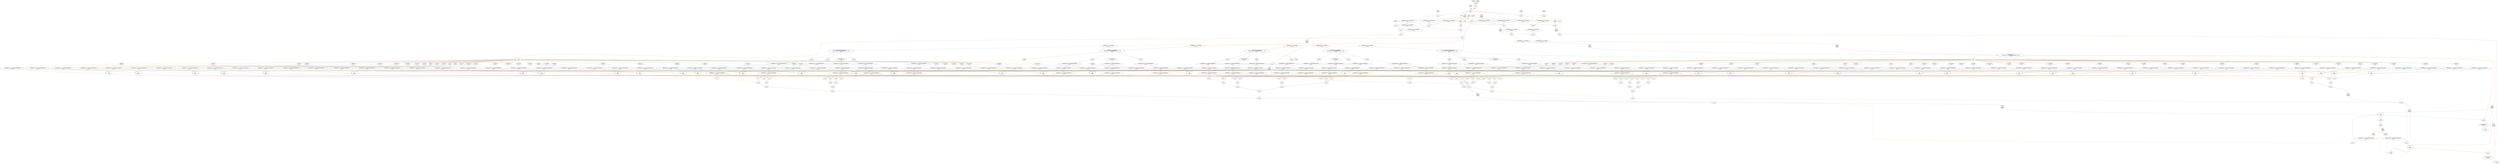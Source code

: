 digraph convolutionKernel10_final{
	NodeConstantRawBits684 [shape=box, label="1.0\nID: 684"];
	NodeConstantRawBits683 [shape=box, label="50.0\nID: 683"];
	NodeCounterV12 [shape=hexagon, label="cnt\nID: 2"];
	NodeConstantRawBits682 [shape=box, label="20.0\nID: 682"];
	NodeCounterV14 [shape=hexagon, label="cnt\nID: 4"];
	NodeConstantRawBits681 [shape=box, label="2.0\nID: 681"];
	NodeCounterV16 [shape=hexagon, label="cnt\nID: 6"];
	NodeConstantRawBits680 [shape=box, label="0.0\nID: 680"];
	NodeEq306 [label="==\nID: 306"];
	NodeFIFO595 [shape=plaintext, label=<<TABLE BORDER="0" CELLSPACING="0" CELLBORDER="1"> <TR><TD></TD></TR><TR><TD>1</TD></TR><TR><TD>ID: 595</TD></TR> <TR><TD></TD></TR> </TABLE>>];
	NodeConstantRawBits679 [shape=box, label="19.0\nID: 679"];
	NodeGt308 [label=">\nID: 308"];
	NodeConstantRawBits678 [shape=box, label="19.0\nID: 678"];
	NodeEq310 [label="==\nID: 310"];
	NodeOr311 [label="|\nID: 311"];
	NodeAnd312 [label="&\nID: 312"];
	NodeFIFO628 [shape=plaintext, label=<<TABLE BORDER="0" CELLSPACING="0" CELLBORDER="1"> <TR><TD></TD></TR><TR><TD>19</TD></TR><TR><TD>ID: 628</TD></TR> <TR><TD></TD></TR> </TABLE>>];
	NodeFIFO664 [shape=plaintext, label=<<TABLE BORDER="0" CELLSPACING="0" CELLBORDER="1"> <TR><TD></TD></TR><TR><TD>2</TD></TR><TR><TD>ID: 664</TD></TR> <TR><TD></TD></TR> </TABLE>>];
	NodeConstantRawBits677 [shape=box, label="1.0\nID: 677"];
	NodeSub314 [label="-\nID: 314"];
	NodeFIFO597 [shape=plaintext, label=<<TABLE BORDER="0" CELLSPACING="0" CELLBORDER="1"> <TR><TD></TD></TR><TR><TD>1</TD></TR><TR><TD>ID: 597</TD></TR> <TR><TD></TD></TR> </TABLE>>];
	NodeReinterpret556 [label="<{HWOffsetFix:16, 1, UNSIGNED}>\nID: 556"];
	NodeCast557 [label="{HWOffsetFix:16, 0, UNSIGNED}\nID: 557"];
	NodeAdd317 [label="+\nID: 317"];
	NodeFIFO598 [shape=plaintext, label=<<TABLE BORDER="0" CELLSPACING="0" CELLBORDER="1"> <TR><TD></TD></TR><TR><TD>1</TD></TR><TR><TD>ID: 598</TD></TR> <TR><TD></TD></TR> </TABLE>>];
	NodeReinterpret558 [label="<{HWOffsetFix:16, 3, UNSIGNED}>\nID: 558"];
	NodeReinterpret559 [label="<{HWOffsetFix:16, 5, UNSIGNED}>\nID: 559"];
	NodeAdd560 [label="+\nID: 560"];
	NodeCast561 [label="{HWOffsetFix:16, 0, UNSIGNED}\nID: 561"];
	NodeAdd320 [label="+\nID: 320"];
	NodeFIFO600 [shape=plaintext, label=<<TABLE BORDER="0" CELLSPACING="0" CELLBORDER="1"> <TR><TD></TD></TR><TR><TD>4</TD></TR><TR><TD>ID: 600</TD></TR> <TR><TD></TD></TR> </TABLE>>];
	NodeCast405 [label="{HWOffsetFix:11, 0, UNSIGNED}\nID: 405"];
	NodeMappedRom543 [label="MappedRom 'mappedRom4':\n{HWOffsetFix:64, 0, TWOSCOMPLEMENT} x 2000\nID: 543"];
	NodeReinterpret590 [label="<{HWRawBits:64}>\nID: 590"];
	NodeReinterpret408 [label="<{HWOffsetFix:64, 0, TWOSCOMPLEMENT}>\nID: 408"];
	NodeCast409 [label="{HWOffsetFix:24, -8, TWOSCOMPLEMENT}\nID: 409"];
	NodeCast410 [label="{HWOffsetFix:32, -24, TWOSCOMPLEMENT}\nID: 410"];
	NodeConstantRawBits676 [shape=box, label="0.0\nID: 676"];
	NodeGt184 [label=">\nID: 184"];
	NodeFIFO602 [shape=plaintext, label=<<TABLE BORDER="0" CELLSPACING="0" CELLBORDER="1"> <TR><TD></TD></TR><TR><TD>7</TD></TR><TR><TD>ID: 602</TD></TR> <TR><TD></TD></TR> </TABLE>>];
	NodeConstantRawBits675 [shape=box, label="0.0\nID: 675"];
	NodeEq8 [label="==\nID: 8"];
	NodeConstantRawBits674 [shape=box, label="20.0\nID: 674"];
	NodeLt10 [label="<\nID: 10"];
	NodeAnd11 [label="&\nID: 11"];
	NodeConstantRawBits673 [shape=box, label="0.0\nID: 673"];
	NodeEq13 [label="==\nID: 13"];
	NodeAnd14 [label="&\nID: 14"];
	NodeInput18 [shape=invhouse, label="x01\nID: 18"];
	NodeSlice51 [label="[543:512]\nID: 51"];
	NodeReinterpret52 [label="<{HWOffsetFix:32, -24, TWOSCOMPLEMENT}>\nID: 52"];
	NodeSlice91 [label="[1183:1152]\nID: 91"];
	NodeReinterpret92 [label="<{HWOffsetFix:32, -24, TWOSCOMPLEMENT}>\nID: 92"];
	NodeMux283 [shape=invtrapezium, label="MUX\nID: 283", height=0.5];
	NodeMul442 [label="*\nID: 442"];
	NodeShift563 [label="<< 16\nID: 563"];
	NodeReinterpret413 [label="<{HWOffsetFix:64, 0, TWOSCOMPLEMENT}>\nID: 413"];
	NodeCast414 [label="{HWOffsetFix:24, -8, TWOSCOMPLEMENT}\nID: 414"];
	NodeCast415 [label="{HWOffsetFix:32, -24, TWOSCOMPLEMENT}\nID: 415"];
	NodeSlice53 [label="[575:544]\nID: 53"];
	NodeReinterpret54 [label="<{HWOffsetFix:32, -24, TWOSCOMPLEMENT}>\nID: 54"];
	NodeSlice93 [label="[1215:1184]\nID: 93"];
	NodeReinterpret94 [label="<{HWOffsetFix:32, -24, TWOSCOMPLEMENT}>\nID: 94"];
	NodeMux289 [shape=invtrapezium, label="MUX\nID: 289", height=0.5];
	NodeMul443 [label="*\nID: 443"];
	NodeAdd454 [label="+\nID: 454"];
	NodeShift564 [label="<< 32\nID: 564"];
	NodeReinterpret418 [label="<{HWOffsetFix:64, 0, TWOSCOMPLEMENT}>\nID: 418"];
	NodeCast419 [label="{HWOffsetFix:24, -8, TWOSCOMPLEMENT}\nID: 419"];
	NodeCast420 [label="{HWOffsetFix:32, -24, TWOSCOMPLEMENT}\nID: 420"];
	NodeSlice55 [label="[607:576]\nID: 55"];
	NodeReinterpret56 [label="<{HWOffsetFix:32, -24, TWOSCOMPLEMENT}>\nID: 56"];
	NodeSlice95 [label="[1247:1216]\nID: 95"];
	NodeReinterpret96 [label="<{HWOffsetFix:32, -24, TWOSCOMPLEMENT}>\nID: 96"];
	NodeMux295 [shape=invtrapezium, label="MUX\nID: 295", height=0.5];
	NodeMul444 [label="*\nID: 444"];
	NodeShift565 [label="<< 48\nID: 565"];
	NodeReinterpret423 [label="<{HWOffsetFix:64, 0, TWOSCOMPLEMENT}>\nID: 423"];
	NodeCast424 [label="{HWOffsetFix:24, -8, TWOSCOMPLEMENT}\nID: 424"];
	NodeCast425 [label="{HWOffsetFix:32, -24, TWOSCOMPLEMENT}\nID: 425"];
	NodeSlice57 [label="[639:608]\nID: 57"];
	NodeReinterpret58 [label="<{HWOffsetFix:32, -24, TWOSCOMPLEMENT}>\nID: 58"];
	NodeSlice97 [label="[1279:1248]\nID: 97"];
	NodeReinterpret98 [label="<{HWOffsetFix:32, -24, TWOSCOMPLEMENT}>\nID: 98"];
	NodeMux301 [shape=invtrapezium, label="MUX\nID: 301", height=0.5];
	NodeMul445 [label="*\nID: 445"];
	NodeAdd455 [label="+\nID: 455"];
	NodeAdd460 [label="+\nID: 460"];
	NodeFIFO626 [shape=plaintext, label=<<TABLE BORDER="0" CELLSPACING="0" CELLBORDER="1"> <TR><TD></TD></TR><TR><TD>2</TD></TR><TR><TD>ID: 626</TD></TR> <TR><TD></TD></TR> </TABLE>>];
	NodeCast321 [label="{HWOffsetFix:11, 0, UNSIGNED}\nID: 321"];
	NodeMappedRom539 [label="MappedRom 'mappedRom0':\n{HWOffsetFix:64, 0, TWOSCOMPLEMENT} x 2000\nID: 539"];
	NodeReinterpret591 [label="<{HWRawBits:64}>\nID: 591"];
	NodeReinterpret324 [label="<{HWOffsetFix:64, 0, TWOSCOMPLEMENT}>\nID: 324"];
	NodeCast325 [label="{HWOffsetFix:24, -8, TWOSCOMPLEMENT}\nID: 325"];
	NodeCast326 [label="{HWOffsetFix:32, -24, TWOSCOMPLEMENT}\nID: 326"];
	NodeSlice19 [label="[31:0]\nID: 19"];
	NodeReinterpret20 [label="<{HWOffsetFix:32, -24, TWOSCOMPLEMENT}>\nID: 20"];
	NodeSlice59 [label="[671:640]\nID: 59"];
	NodeReinterpret60 [label="<{HWOffsetFix:32, -24, TWOSCOMPLEMENT}>\nID: 60"];
	NodeMux187 [shape=invtrapezium, label="MUX\nID: 187", height=0.5];
	NodeMul426 [label="*\nID: 426"];
	NodeShift567 [label="<< 16\nID: 567"];
	NodeReinterpret329 [label="<{HWOffsetFix:64, 0, TWOSCOMPLEMENT}>\nID: 329"];
	NodeCast330 [label="{HWOffsetFix:24, -8, TWOSCOMPLEMENT}\nID: 330"];
	NodeCast331 [label="{HWOffsetFix:32, -24, TWOSCOMPLEMENT}\nID: 331"];
	NodeSlice21 [label="[63:32]\nID: 21"];
	NodeReinterpret22 [label="<{HWOffsetFix:32, -24, TWOSCOMPLEMENT}>\nID: 22"];
	NodeSlice61 [label="[703:672]\nID: 61"];
	NodeReinterpret62 [label="<{HWOffsetFix:32, -24, TWOSCOMPLEMENT}>\nID: 62"];
	NodeMux193 [shape=invtrapezium, label="MUX\nID: 193", height=0.5];
	NodeMul427 [label="*\nID: 427"];
	NodeAdd446 [label="+\nID: 446"];
	NodeShift568 [label="<< 32\nID: 568"];
	NodeReinterpret334 [label="<{HWOffsetFix:64, 0, TWOSCOMPLEMENT}>\nID: 334"];
	NodeCast335 [label="{HWOffsetFix:24, -8, TWOSCOMPLEMENT}\nID: 335"];
	NodeCast336 [label="{HWOffsetFix:32, -24, TWOSCOMPLEMENT}\nID: 336"];
	NodeSlice23 [label="[95:64]\nID: 23"];
	NodeReinterpret24 [label="<{HWOffsetFix:32, -24, TWOSCOMPLEMENT}>\nID: 24"];
	NodeSlice63 [label="[735:704]\nID: 63"];
	NodeReinterpret64 [label="<{HWOffsetFix:32, -24, TWOSCOMPLEMENT}>\nID: 64"];
	NodeMux199 [shape=invtrapezium, label="MUX\nID: 199", height=0.5];
	NodeMul428 [label="*\nID: 428"];
	NodeShift569 [label="<< 48\nID: 569"];
	NodeReinterpret339 [label="<{HWOffsetFix:64, 0, TWOSCOMPLEMENT}>\nID: 339"];
	NodeCast340 [label="{HWOffsetFix:24, -8, TWOSCOMPLEMENT}\nID: 340"];
	NodeCast341 [label="{HWOffsetFix:32, -24, TWOSCOMPLEMENT}\nID: 341"];
	NodeSlice25 [label="[127:96]\nID: 25"];
	NodeReinterpret26 [label="<{HWOffsetFix:32, -24, TWOSCOMPLEMENT}>\nID: 26"];
	NodeSlice65 [label="[767:736]\nID: 65"];
	NodeReinterpret66 [label="<{HWOffsetFix:32, -24, TWOSCOMPLEMENT}>\nID: 66"];
	NodeMux205 [shape=invtrapezium, label="MUX\nID: 205", height=0.5];
	NodeMul429 [label="*\nID: 429"];
	NodeAdd447 [label="+\nID: 447"];
	NodeAdd456 [label="+\nID: 456"];
	NodeCast342 [label="{HWOffsetFix:11, 0, UNSIGNED}\nID: 342"];
	NodeMappedRom540 [label="MappedRom 'mappedRom1':\n{HWOffsetFix:64, 0, TWOSCOMPLEMENT} x 2000\nID: 540"];
	NodeReinterpret592 [label="<{HWRawBits:64}>\nID: 592"];
	NodeReinterpret345 [label="<{HWOffsetFix:64, 0, TWOSCOMPLEMENT}>\nID: 345"];
	NodeCast346 [label="{HWOffsetFix:24, -8, TWOSCOMPLEMENT}\nID: 346"];
	NodeCast347 [label="{HWOffsetFix:32, -24, TWOSCOMPLEMENT}\nID: 347"];
	NodeSlice27 [label="[159:128]\nID: 27"];
	NodeReinterpret28 [label="<{HWOffsetFix:32, -24, TWOSCOMPLEMENT}>\nID: 28"];
	NodeSlice67 [label="[799:768]\nID: 67"];
	NodeReinterpret68 [label="<{HWOffsetFix:32, -24, TWOSCOMPLEMENT}>\nID: 68"];
	NodeMux211 [shape=invtrapezium, label="MUX\nID: 211", height=0.5];
	NodeMul430 [label="*\nID: 430"];
	NodeShift571 [label="<< 16\nID: 571"];
	NodeReinterpret350 [label="<{HWOffsetFix:64, 0, TWOSCOMPLEMENT}>\nID: 350"];
	NodeCast351 [label="{HWOffsetFix:24, -8, TWOSCOMPLEMENT}\nID: 351"];
	NodeCast352 [label="{HWOffsetFix:32, -24, TWOSCOMPLEMENT}\nID: 352"];
	NodeSlice29 [label="[191:160]\nID: 29"];
	NodeReinterpret30 [label="<{HWOffsetFix:32, -24, TWOSCOMPLEMENT}>\nID: 30"];
	NodeSlice69 [label="[831:800]\nID: 69"];
	NodeReinterpret70 [label="<{HWOffsetFix:32, -24, TWOSCOMPLEMENT}>\nID: 70"];
	NodeMux217 [shape=invtrapezium, label="MUX\nID: 217", height=0.5];
	NodeMul431 [label="*\nID: 431"];
	NodeAdd448 [label="+\nID: 448"];
	NodeShift572 [label="<< 32\nID: 572"];
	NodeReinterpret355 [label="<{HWOffsetFix:64, 0, TWOSCOMPLEMENT}>\nID: 355"];
	NodeCast356 [label="{HWOffsetFix:24, -8, TWOSCOMPLEMENT}\nID: 356"];
	NodeCast357 [label="{HWOffsetFix:32, -24, TWOSCOMPLEMENT}\nID: 357"];
	NodeSlice31 [label="[223:192]\nID: 31"];
	NodeReinterpret32 [label="<{HWOffsetFix:32, -24, TWOSCOMPLEMENT}>\nID: 32"];
	NodeSlice71 [label="[863:832]\nID: 71"];
	NodeReinterpret72 [label="<{HWOffsetFix:32, -24, TWOSCOMPLEMENT}>\nID: 72"];
	NodeMux223 [shape=invtrapezium, label="MUX\nID: 223", height=0.5];
	NodeMul432 [label="*\nID: 432"];
	NodeShift573 [label="<< 48\nID: 573"];
	NodeReinterpret360 [label="<{HWOffsetFix:64, 0, TWOSCOMPLEMENT}>\nID: 360"];
	NodeCast361 [label="{HWOffsetFix:24, -8, TWOSCOMPLEMENT}\nID: 361"];
	NodeCast362 [label="{HWOffsetFix:32, -24, TWOSCOMPLEMENT}\nID: 362"];
	NodeSlice33 [label="[255:224]\nID: 33"];
	NodeReinterpret34 [label="<{HWOffsetFix:32, -24, TWOSCOMPLEMENT}>\nID: 34"];
	NodeSlice73 [label="[895:864]\nID: 73"];
	NodeReinterpret74 [label="<{HWOffsetFix:32, -24, TWOSCOMPLEMENT}>\nID: 74"];
	NodeMux229 [shape=invtrapezium, label="MUX\nID: 229", height=0.5];
	NodeMul433 [label="*\nID: 433"];
	NodeAdd449 [label="+\nID: 449"];
	NodeAdd457 [label="+\nID: 457"];
	NodeAdd461 [label="+\nID: 461"];
	NodeCast363 [label="{HWOffsetFix:11, 0, UNSIGNED}\nID: 363"];
	NodeMappedRom541 [label="MappedRom 'mappedRom2':\n{HWOffsetFix:64, 0, TWOSCOMPLEMENT} x 2000\nID: 541"];
	NodeReinterpret593 [label="<{HWRawBits:64}>\nID: 593"];
	NodeReinterpret366 [label="<{HWOffsetFix:64, 0, TWOSCOMPLEMENT}>\nID: 366"];
	NodeCast367 [label="{HWOffsetFix:24, -8, TWOSCOMPLEMENT}\nID: 367"];
	NodeCast368 [label="{HWOffsetFix:32, -24, TWOSCOMPLEMENT}\nID: 368"];
	NodeSlice35 [label="[287:256]\nID: 35"];
	NodeReinterpret36 [label="<{HWOffsetFix:32, -24, TWOSCOMPLEMENT}>\nID: 36"];
	NodeSlice75 [label="[927:896]\nID: 75"];
	NodeReinterpret76 [label="<{HWOffsetFix:32, -24, TWOSCOMPLEMENT}>\nID: 76"];
	NodeMux235 [shape=invtrapezium, label="MUX\nID: 235", height=0.5];
	NodeMul434 [label="*\nID: 434"];
	NodeShift575 [label="<< 16\nID: 575"];
	NodeReinterpret371 [label="<{HWOffsetFix:64, 0, TWOSCOMPLEMENT}>\nID: 371"];
	NodeCast372 [label="{HWOffsetFix:24, -8, TWOSCOMPLEMENT}\nID: 372"];
	NodeCast373 [label="{HWOffsetFix:32, -24, TWOSCOMPLEMENT}\nID: 373"];
	NodeSlice37 [label="[319:288]\nID: 37"];
	NodeReinterpret38 [label="<{HWOffsetFix:32, -24, TWOSCOMPLEMENT}>\nID: 38"];
	NodeSlice77 [label="[959:928]\nID: 77"];
	NodeReinterpret78 [label="<{HWOffsetFix:32, -24, TWOSCOMPLEMENT}>\nID: 78"];
	NodeMux241 [shape=invtrapezium, label="MUX\nID: 241", height=0.5];
	NodeMul435 [label="*\nID: 435"];
	NodeAdd450 [label="+\nID: 450"];
	NodeShift576 [label="<< 32\nID: 576"];
	NodeReinterpret376 [label="<{HWOffsetFix:64, 0, TWOSCOMPLEMENT}>\nID: 376"];
	NodeCast377 [label="{HWOffsetFix:24, -8, TWOSCOMPLEMENT}\nID: 377"];
	NodeCast378 [label="{HWOffsetFix:32, -24, TWOSCOMPLEMENT}\nID: 378"];
	NodeSlice39 [label="[351:320]\nID: 39"];
	NodeReinterpret40 [label="<{HWOffsetFix:32, -24, TWOSCOMPLEMENT}>\nID: 40"];
	NodeSlice79 [label="[991:960]\nID: 79"];
	NodeReinterpret80 [label="<{HWOffsetFix:32, -24, TWOSCOMPLEMENT}>\nID: 80"];
	NodeMux247 [shape=invtrapezium, label="MUX\nID: 247", height=0.5];
	NodeMul436 [label="*\nID: 436"];
	NodeShift577 [label="<< 48\nID: 577"];
	NodeReinterpret381 [label="<{HWOffsetFix:64, 0, TWOSCOMPLEMENT}>\nID: 381"];
	NodeCast382 [label="{HWOffsetFix:24, -8, TWOSCOMPLEMENT}\nID: 382"];
	NodeCast383 [label="{HWOffsetFix:32, -24, TWOSCOMPLEMENT}\nID: 383"];
	NodeSlice41 [label="[383:352]\nID: 41"];
	NodeReinterpret42 [label="<{HWOffsetFix:32, -24, TWOSCOMPLEMENT}>\nID: 42"];
	NodeSlice81 [label="[1023:992]\nID: 81"];
	NodeReinterpret82 [label="<{HWOffsetFix:32, -24, TWOSCOMPLEMENT}>\nID: 82"];
	NodeMux253 [shape=invtrapezium, label="MUX\nID: 253", height=0.5];
	NodeMul437 [label="*\nID: 437"];
	NodeAdd451 [label="+\nID: 451"];
	NodeAdd458 [label="+\nID: 458"];
	NodeCast384 [label="{HWOffsetFix:11, 0, UNSIGNED}\nID: 384"];
	NodeMappedRom542 [label="MappedRom 'mappedRom3':\n{HWOffsetFix:64, 0, TWOSCOMPLEMENT} x 2000\nID: 542"];
	NodeReinterpret594 [label="<{HWRawBits:64}>\nID: 594"];
	NodeReinterpret387 [label="<{HWOffsetFix:64, 0, TWOSCOMPLEMENT}>\nID: 387"];
	NodeCast388 [label="{HWOffsetFix:24, -8, TWOSCOMPLEMENT}\nID: 388"];
	NodeCast389 [label="{HWOffsetFix:32, -24, TWOSCOMPLEMENT}\nID: 389"];
	NodeSlice43 [label="[415:384]\nID: 43"];
	NodeReinterpret44 [label="<{HWOffsetFix:32, -24, TWOSCOMPLEMENT}>\nID: 44"];
	NodeSlice83 [label="[1055:1024]\nID: 83"];
	NodeReinterpret84 [label="<{HWOffsetFix:32, -24, TWOSCOMPLEMENT}>\nID: 84"];
	NodeMux259 [shape=invtrapezium, label="MUX\nID: 259", height=0.5];
	NodeMul438 [label="*\nID: 438"];
	NodeShift579 [label="<< 16\nID: 579"];
	NodeReinterpret392 [label="<{HWOffsetFix:64, 0, TWOSCOMPLEMENT}>\nID: 392"];
	NodeCast393 [label="{HWOffsetFix:24, -8, TWOSCOMPLEMENT}\nID: 393"];
	NodeCast394 [label="{HWOffsetFix:32, -24, TWOSCOMPLEMENT}\nID: 394"];
	NodeSlice45 [label="[447:416]\nID: 45"];
	NodeReinterpret46 [label="<{HWOffsetFix:32, -24, TWOSCOMPLEMENT}>\nID: 46"];
	NodeSlice85 [label="[1087:1056]\nID: 85"];
	NodeReinterpret86 [label="<{HWOffsetFix:32, -24, TWOSCOMPLEMENT}>\nID: 86"];
	NodeMux265 [shape=invtrapezium, label="MUX\nID: 265", height=0.5];
	NodeMul439 [label="*\nID: 439"];
	NodeAdd452 [label="+\nID: 452"];
	NodeShift580 [label="<< 32\nID: 580"];
	NodeReinterpret397 [label="<{HWOffsetFix:64, 0, TWOSCOMPLEMENT}>\nID: 397"];
	NodeCast398 [label="{HWOffsetFix:24, -8, TWOSCOMPLEMENT}\nID: 398"];
	NodeCast399 [label="{HWOffsetFix:32, -24, TWOSCOMPLEMENT}\nID: 399"];
	NodeSlice47 [label="[479:448]\nID: 47"];
	NodeReinterpret48 [label="<{HWOffsetFix:32, -24, TWOSCOMPLEMENT}>\nID: 48"];
	NodeSlice87 [label="[1119:1088]\nID: 87"];
	NodeReinterpret88 [label="<{HWOffsetFix:32, -24, TWOSCOMPLEMENT}>\nID: 88"];
	NodeMux271 [shape=invtrapezium, label="MUX\nID: 271", height=0.5];
	NodeMul440 [label="*\nID: 440"];
	NodeShift581 [label="<< 48\nID: 581"];
	NodeReinterpret402 [label="<{HWOffsetFix:64, 0, TWOSCOMPLEMENT}>\nID: 402"];
	NodeCast403 [label="{HWOffsetFix:24, -8, TWOSCOMPLEMENT}\nID: 403"];
	NodeCast404 [label="{HWOffsetFix:32, -24, TWOSCOMPLEMENT}\nID: 404"];
	NodeSlice49 [label="[511:480]\nID: 49"];
	NodeReinterpret50 [label="<{HWOffsetFix:32, -24, TWOSCOMPLEMENT}>\nID: 50"];
	NodeSlice89 [label="[1151:1120]\nID: 89"];
	NodeReinterpret90 [label="<{HWOffsetFix:32, -24, TWOSCOMPLEMENT}>\nID: 90"];
	NodeMux277 [shape=invtrapezium, label="MUX\nID: 277", height=0.5];
	NodeMul441 [label="*\nID: 441"];
	NodeAdd453 [label="+\nID: 453"];
	NodeAdd459 [label="+\nID: 459"];
	NodeAdd462 [label="+\nID: 462"];
	NodeAdd463 [label="+\nID: 463"];
	NodeAdd464 [label="+\nID: 464"];
	NodeStreamOffset515 [shape=diamond, label="-100\nID: 515"];
	NodeInput102 [shape=invhouse, label="x11\nID: 102"];
	NodeSlice135 [label="[543:512]\nID: 135"];
	NodeReinterpret136 [label="<{HWOffsetFix:32, -24, TWOSCOMPLEMENT}>\nID: 136"];
	NodeSlice175 [label="[1183:1152]\nID: 175"];
	NodeReinterpret176 [label="<{HWOffsetFix:32, -24, TWOSCOMPLEMENT}>\nID: 176"];
	NodeMux286 [shape=invtrapezium, label="MUX\nID: 286", height=0.5];
	NodeMul481 [label="*\nID: 481"];
	NodeSlice137 [label="[575:544]\nID: 137"];
	NodeReinterpret138 [label="<{HWOffsetFix:32, -24, TWOSCOMPLEMENT}>\nID: 138"];
	NodeSlice177 [label="[1215:1184]\nID: 177"];
	NodeReinterpret178 [label="<{HWOffsetFix:32, -24, TWOSCOMPLEMENT}>\nID: 178"];
	NodeMux292 [shape=invtrapezium, label="MUX\nID: 292", height=0.5];
	NodeMul482 [label="*\nID: 482"];
	NodeAdd493 [label="+\nID: 493"];
	NodeSlice139 [label="[607:576]\nID: 139"];
	NodeReinterpret140 [label="<{HWOffsetFix:32, -24, TWOSCOMPLEMENT}>\nID: 140"];
	NodeSlice179 [label="[1247:1216]\nID: 179"];
	NodeReinterpret180 [label="<{HWOffsetFix:32, -24, TWOSCOMPLEMENT}>\nID: 180"];
	NodeMux298 [shape=invtrapezium, label="MUX\nID: 298", height=0.5];
	NodeMul483 [label="*\nID: 483"];
	NodeSlice141 [label="[639:608]\nID: 141"];
	NodeReinterpret142 [label="<{HWOffsetFix:32, -24, TWOSCOMPLEMENT}>\nID: 142"];
	NodeSlice181 [label="[1279:1248]\nID: 181"];
	NodeReinterpret182 [label="<{HWOffsetFix:32, -24, TWOSCOMPLEMENT}>\nID: 182"];
	NodeMux304 [shape=invtrapezium, label="MUX\nID: 304", height=0.5];
	NodeMul484 [label="*\nID: 484"];
	NodeAdd494 [label="+\nID: 494"];
	NodeAdd499 [label="+\nID: 499"];
	NodeFIFO659 [shape=plaintext, label=<<TABLE BORDER="0" CELLSPACING="0" CELLBORDER="1"> <TR><TD></TD></TR><TR><TD>2</TD></TR><TR><TD>ID: 659</TD></TR> <TR><TD></TD></TR> </TABLE>>];
	NodeSlice103 [label="[31:0]\nID: 103"];
	NodeReinterpret104 [label="<{HWOffsetFix:32, -24, TWOSCOMPLEMENT}>\nID: 104"];
	NodeSlice143 [label="[671:640]\nID: 143"];
	NodeReinterpret144 [label="<{HWOffsetFix:32, -24, TWOSCOMPLEMENT}>\nID: 144"];
	NodeMux190 [shape=invtrapezium, label="MUX\nID: 190", height=0.5];
	NodeMul465 [label="*\nID: 465"];
	NodeSlice105 [label="[63:32]\nID: 105"];
	NodeReinterpret106 [label="<{HWOffsetFix:32, -24, TWOSCOMPLEMENT}>\nID: 106"];
	NodeSlice145 [label="[703:672]\nID: 145"];
	NodeReinterpret146 [label="<{HWOffsetFix:32, -24, TWOSCOMPLEMENT}>\nID: 146"];
	NodeMux196 [shape=invtrapezium, label="MUX\nID: 196", height=0.5];
	NodeMul466 [label="*\nID: 466"];
	NodeAdd485 [label="+\nID: 485"];
	NodeSlice107 [label="[95:64]\nID: 107"];
	NodeReinterpret108 [label="<{HWOffsetFix:32, -24, TWOSCOMPLEMENT}>\nID: 108"];
	NodeSlice147 [label="[735:704]\nID: 147"];
	NodeReinterpret148 [label="<{HWOffsetFix:32, -24, TWOSCOMPLEMENT}>\nID: 148"];
	NodeMux202 [shape=invtrapezium, label="MUX\nID: 202", height=0.5];
	NodeMul467 [label="*\nID: 467"];
	NodeSlice109 [label="[127:96]\nID: 109"];
	NodeReinterpret110 [label="<{HWOffsetFix:32, -24, TWOSCOMPLEMENT}>\nID: 110"];
	NodeSlice149 [label="[767:736]\nID: 149"];
	NodeReinterpret150 [label="<{HWOffsetFix:32, -24, TWOSCOMPLEMENT}>\nID: 150"];
	NodeMux208 [shape=invtrapezium, label="MUX\nID: 208", height=0.5];
	NodeMul468 [label="*\nID: 468"];
	NodeAdd486 [label="+\nID: 486"];
	NodeAdd495 [label="+\nID: 495"];
	NodeSlice111 [label="[159:128]\nID: 111"];
	NodeReinterpret112 [label="<{HWOffsetFix:32, -24, TWOSCOMPLEMENT}>\nID: 112"];
	NodeSlice151 [label="[799:768]\nID: 151"];
	NodeReinterpret152 [label="<{HWOffsetFix:32, -24, TWOSCOMPLEMENT}>\nID: 152"];
	NodeMux214 [shape=invtrapezium, label="MUX\nID: 214", height=0.5];
	NodeMul469 [label="*\nID: 469"];
	NodeSlice113 [label="[191:160]\nID: 113"];
	NodeReinterpret114 [label="<{HWOffsetFix:32, -24, TWOSCOMPLEMENT}>\nID: 114"];
	NodeSlice153 [label="[831:800]\nID: 153"];
	NodeReinterpret154 [label="<{HWOffsetFix:32, -24, TWOSCOMPLEMENT}>\nID: 154"];
	NodeMux220 [shape=invtrapezium, label="MUX\nID: 220", height=0.5];
	NodeMul470 [label="*\nID: 470"];
	NodeAdd487 [label="+\nID: 487"];
	NodeSlice115 [label="[223:192]\nID: 115"];
	NodeReinterpret116 [label="<{HWOffsetFix:32, -24, TWOSCOMPLEMENT}>\nID: 116"];
	NodeSlice155 [label="[863:832]\nID: 155"];
	NodeReinterpret156 [label="<{HWOffsetFix:32, -24, TWOSCOMPLEMENT}>\nID: 156"];
	NodeMux226 [shape=invtrapezium, label="MUX\nID: 226", height=0.5];
	NodeMul471 [label="*\nID: 471"];
	NodeSlice117 [label="[255:224]\nID: 117"];
	NodeReinterpret118 [label="<{HWOffsetFix:32, -24, TWOSCOMPLEMENT}>\nID: 118"];
	NodeSlice157 [label="[895:864]\nID: 157"];
	NodeReinterpret158 [label="<{HWOffsetFix:32, -24, TWOSCOMPLEMENT}>\nID: 158"];
	NodeMux232 [shape=invtrapezium, label="MUX\nID: 232", height=0.5];
	NodeMul472 [label="*\nID: 472"];
	NodeAdd488 [label="+\nID: 488"];
	NodeAdd496 [label="+\nID: 496"];
	NodeAdd500 [label="+\nID: 500"];
	NodeSlice119 [label="[287:256]\nID: 119"];
	NodeReinterpret120 [label="<{HWOffsetFix:32, -24, TWOSCOMPLEMENT}>\nID: 120"];
	NodeSlice159 [label="[927:896]\nID: 159"];
	NodeReinterpret160 [label="<{HWOffsetFix:32, -24, TWOSCOMPLEMENT}>\nID: 160"];
	NodeMux238 [shape=invtrapezium, label="MUX\nID: 238", height=0.5];
	NodeMul473 [label="*\nID: 473"];
	NodeSlice121 [label="[319:288]\nID: 121"];
	NodeReinterpret122 [label="<{HWOffsetFix:32, -24, TWOSCOMPLEMENT}>\nID: 122"];
	NodeSlice161 [label="[959:928]\nID: 161"];
	NodeReinterpret162 [label="<{HWOffsetFix:32, -24, TWOSCOMPLEMENT}>\nID: 162"];
	NodeMux244 [shape=invtrapezium, label="MUX\nID: 244", height=0.5];
	NodeMul474 [label="*\nID: 474"];
	NodeAdd489 [label="+\nID: 489"];
	NodeSlice123 [label="[351:320]\nID: 123"];
	NodeReinterpret124 [label="<{HWOffsetFix:32, -24, TWOSCOMPLEMENT}>\nID: 124"];
	NodeSlice163 [label="[991:960]\nID: 163"];
	NodeReinterpret164 [label="<{HWOffsetFix:32, -24, TWOSCOMPLEMENT}>\nID: 164"];
	NodeMux250 [shape=invtrapezium, label="MUX\nID: 250", height=0.5];
	NodeMul475 [label="*\nID: 475"];
	NodeSlice125 [label="[383:352]\nID: 125"];
	NodeReinterpret126 [label="<{HWOffsetFix:32, -24, TWOSCOMPLEMENT}>\nID: 126"];
	NodeSlice165 [label="[1023:992]\nID: 165"];
	NodeReinterpret166 [label="<{HWOffsetFix:32, -24, TWOSCOMPLEMENT}>\nID: 166"];
	NodeMux256 [shape=invtrapezium, label="MUX\nID: 256", height=0.5];
	NodeMul476 [label="*\nID: 476"];
	NodeAdd490 [label="+\nID: 490"];
	NodeAdd497 [label="+\nID: 497"];
	NodeSlice127 [label="[415:384]\nID: 127"];
	NodeReinterpret128 [label="<{HWOffsetFix:32, -24, TWOSCOMPLEMENT}>\nID: 128"];
	NodeSlice167 [label="[1055:1024]\nID: 167"];
	NodeReinterpret168 [label="<{HWOffsetFix:32, -24, TWOSCOMPLEMENT}>\nID: 168"];
	NodeMux262 [shape=invtrapezium, label="MUX\nID: 262", height=0.5];
	NodeMul477 [label="*\nID: 477"];
	NodeSlice129 [label="[447:416]\nID: 129"];
	NodeReinterpret130 [label="<{HWOffsetFix:32, -24, TWOSCOMPLEMENT}>\nID: 130"];
	NodeSlice169 [label="[1087:1056]\nID: 169"];
	NodeReinterpret170 [label="<{HWOffsetFix:32, -24, TWOSCOMPLEMENT}>\nID: 170"];
	NodeMux268 [shape=invtrapezium, label="MUX\nID: 268", height=0.5];
	NodeMul478 [label="*\nID: 478"];
	NodeAdd491 [label="+\nID: 491"];
	NodeSlice131 [label="[479:448]\nID: 131"];
	NodeReinterpret132 [label="<{HWOffsetFix:32, -24, TWOSCOMPLEMENT}>\nID: 132"];
	NodeSlice171 [label="[1119:1088]\nID: 171"];
	NodeReinterpret172 [label="<{HWOffsetFix:32, -24, TWOSCOMPLEMENT}>\nID: 172"];
	NodeMux274 [shape=invtrapezium, label="MUX\nID: 274", height=0.5];
	NodeMul479 [label="*\nID: 479"];
	NodeSlice133 [label="[511:480]\nID: 133"];
	NodeReinterpret134 [label="<{HWOffsetFix:32, -24, TWOSCOMPLEMENT}>\nID: 134"];
	NodeSlice173 [label="[1151:1120]\nID: 173"];
	NodeReinterpret174 [label="<{HWOffsetFix:32, -24, TWOSCOMPLEMENT}>\nID: 174"];
	NodeMux280 [shape=invtrapezium, label="MUX\nID: 280", height=0.5];
	NodeMul480 [label="*\nID: 480"];
	NodeAdd492 [label="+\nID: 492"];
	NodeAdd498 [label="+\nID: 498"];
	NodeAdd501 [label="+\nID: 501"];
	NodeAdd502 [label="+\nID: 502"];
	NodeAdd503 [label="+\nID: 503"];
	NodeSlice669 [label="[31:0]\nID: 669"];
	NodeReinterpret670 [label="<{HWOffsetFix:32, -24, TWOSCOMPLEMENT}>\nID: 670"];
	NodeAdd524 [label="+\nID: 524"];
	NodeFIFO662 [shape=plaintext, label=<<TABLE BORDER="0" CELLSPACING="0" CELLBORDER="1"> <TR><TD></TD></TR><TR><TD>1</TD></TR><TR><TD>ID: 662</TD></TR> <TR><TD></TD></TR> </TABLE>>];
	NodeMux525 [shape=invtrapezium, label="MUX\nID: 525", height=0.5];
	NodeStreamOffset527 [shape=diamond, label="-100\nID: 527"];
	NodeCat665 [label="@\nID: 665"];
	NodeFIFO666 [shape=plaintext, label=<<TABLE BORDER="0" CELLSPACING="0" CELLBORDER="1"> <TR><TD></TD></TR><TR><TD>98</TD></TR><TR><TD>ID: 666</TD></TR> <TR><TD></TD></TR> </TABLE>>];
	NodeSlice667 [label="[63:32]\nID: 667"];
	NodeReinterpret668 [label="<{HWOffsetFix:32, -24, TWOSCOMPLEMENT}>\nID: 668"];
	NodeAdd512 [label="+\nID: 512"];
	NodeFIFO629 [shape=plaintext, label=<<TABLE BORDER="0" CELLSPACING="0" CELLBORDER="1"> <TR><TD></TD></TR><TR><TD>1</TD></TR><TR><TD>ID: 629</TD></TR> <TR><TD></TD></TR> </TABLE>>];
	NodeMux513 [shape=invtrapezium, label="MUX\nID: 513", height=0.5];
	NodeFIFO663 [shape=plaintext, label=<<TABLE BORDER="0" CELLSPACING="0" CELLBORDER="1"> <TR><TD></TD></TR><TR><TD>1</TD></TR><TR><TD>ID: 663</TD></TR> <TR><TD></TD></TR> </TABLE>>];
	NodeReinterpret582 [label="<{HWOffsetFix:16, 2, UNSIGNED}>\nID: 582"];
	NodeReinterpret583 [label="<{HWOffsetFix:16, 4, UNSIGNED}>\nID: 583"];
	NodeAdd584 [label="+\nID: 584"];
	NodeCast585 [label="{HWOffsetFix:16, 0, UNSIGNED}\nID: 585"];
	NodeAdd508 [label="+\nID: 508"];
	NodeCast511 [label="{HWOffsetFix:10, 0, UNSIGNED}\nID: 511"];
	NodeFIFO636 [shape=plaintext, label=<<TABLE BORDER="0" CELLSPACING="0" CELLBORDER="1"> <TR><TD></TD></TR><TR><TD>18</TD></TR><TR><TD>ID: 636</TD></TR> <TR><TD></TD></TR> </TABLE>>];
	NodeReinterpret586 [label="<{HWOffsetFix:16, 2, UNSIGNED}>\nID: 586"];
	NodeReinterpret587 [label="<{HWOffsetFix:16, 4, UNSIGNED}>\nID: 587"];
	NodeAdd588 [label="+\nID: 588"];
	NodeCast589 [label="{HWOffsetFix:16, 0, UNSIGNED}\nID: 589"];
	NodeAdd520 [label="+\nID: 520"];
	NodeCast523 [label="{HWOffsetFix:10, 0, UNSIGNED}\nID: 523"];
	NodeFIFO637 [shape=plaintext, label=<<TABLE BORDER="0" CELLSPACING="0" CELLBORDER="1"> <TR><TD></TD></TR><TR><TD>18</TD></TR><TR><TD>ID: 637</TD></TR> <TR><TD></TD></TR> </TABLE>>];
	NodeMappedRom538 [label="MappedRom 'bias':\n{HWOffsetFix:32, -24, TWOSCOMPLEMENT} x 1000\nID: 538"];
	NodeAdd514 [label="+\nID: 514"];
	NodeReinterpret532 [label="<{HWRawBits:32}>\nID: 532"];
	NodeOutput531 [shape=house, label="y01\nID: 531"];
	NodeAdd526 [label="+\nID: 526"];
	NodeReinterpret537 [label="<{HWRawBits:32}>\nID: 537"];
	NodeOutput536 [shape=house, label="y11\nID: 536"];
	NodeConstantRawBits684 -> NodeCounterV12[label="enable" color="/dark28/1" photon_data="EDGE,SrcNode:684,SrcNodePort:value"];
	NodeConstantRawBits683 -> NodeCounterV12[label="max" color="/dark28/2" photon_data="EDGE,SrcNode:683,SrcNodePort:value"];
	NodeCounterV12 -> NodeCounterV14[label="enable" color="/dark28/3" photon_data="EDGE,SrcNode:2,SrcNodePort:wrap"];
	NodeConstantRawBits682 -> NodeCounterV14[label="max" color="/dark28/4" photon_data="EDGE,SrcNode:682,SrcNodePort:value"];
	NodeCounterV14 -> NodeCounterV16[label="enable" color="/dark28/5" photon_data="EDGE,SrcNode:4,SrcNodePort:wrap"];
	NodeConstantRawBits681 -> NodeCounterV16[label="max" color="/dark28/6" photon_data="EDGE,SrcNode:681,SrcNodePort:value"];
	NodeCounterV16 -> NodeEq306[color="/dark28/7" photon_data="EDGE,SrcNode:6,SrcNodePort:count"];
	NodeConstantRawBits680 -> NodeEq306[color="/dark28/8" photon_data="EDGE,SrcNode:680,SrcNodePort:value"];
	NodeEq306 -> NodeFIFO595[headport="n" color="/dark28/1" photon_data="EDGE,SrcNode:306,SrcNodePort:result"];
	NodeCounterV14 -> NodeGt308[color="/dark28/2" photon_data="EDGE,SrcNode:4,SrcNodePort:count"];
	NodeConstantRawBits679 -> NodeGt308[color="/dark28/3" photon_data="EDGE,SrcNode:679,SrcNodePort:value"];
	NodeCounterV14 -> NodeEq310[color="/dark28/4" photon_data="EDGE,SrcNode:4,SrcNodePort:count"];
	NodeConstantRawBits678 -> NodeEq310[color="/dark28/5" photon_data="EDGE,SrcNode:678,SrcNodePort:value"];
	NodeGt308 -> NodeOr311[color="/dark28/6" photon_data="EDGE,SrcNode:308,SrcNodePort:result"];
	NodeEq310 -> NodeOr311[color="/dark28/7" photon_data="EDGE,SrcNode:310,SrcNodePort:result"];
	NodeFIFO595 -> NodeAnd312[tailport="s" color="/dark28/8" photon_data="EDGE,SrcNode:595,SrcNodePort:output"];
	NodeOr311 -> NodeAnd312[color="/dark28/1" photon_data="EDGE,SrcNode:311,SrcNodePort:result"];
	NodeAnd312 -> NodeFIFO628[headport="n" color="/dark28/2" photon_data="EDGE,SrcNode:312,SrcNodePort:result"];
	NodeFIFO628 -> NodeFIFO664[tailport="s" headport="n" color="/dark28/3" photon_data="EDGE,SrcNode:628,SrcNodePort:output"];
	NodeFIFO664 -> NodeOutput531[headport="w" color="/dark28/4" ];
	NodeFIFO664 -> NodeOutput536[headport="w" color="/dark28/5" ];
	NodeConstantRawBits677 -> NodeSub314[color="/dark28/6" photon_data="EDGE,SrcNode:677,SrcNodePort:value"];
	NodeCounterV16 -> NodeSub314[color="/dark28/7" photon_data="EDGE,SrcNode:6,SrcNodePort:count"];
	NodeCounterV14 -> NodeFIFO597[headport="n" color="/dark28/8" photon_data="EDGE,SrcNode:4,SrcNodePort:count"];
	NodeFIFO597 -> NodeReinterpret556[tailport="s" color="/dark28/1" photon_data="EDGE,SrcNode:597,SrcNodePort:output"];
	NodeReinterpret556 -> NodeCast557[color="/dark28/2" photon_data="EDGE,SrcNode:556,SrcNodePort:output"];
	NodeSub314 -> NodeAdd317[color="/dark28/3" photon_data="EDGE,SrcNode:314,SrcNodePort:result"];
	NodeCast557 -> NodeAdd317[color="/dark28/4" photon_data="EDGE,SrcNode:557,SrcNodePort:o"];
	NodeCounterV12 -> NodeFIFO598[headport="n" color="/dark28/5" photon_data="EDGE,SrcNode:2,SrcNodePort:count"];
	NodeFIFO598 -> NodeReinterpret558[tailport="s" color="/dark28/6" photon_data="EDGE,SrcNode:598,SrcNodePort:output"];
	NodeFIFO598 -> NodeReinterpret559[tailport="s" color="/dark28/7" photon_data="EDGE,SrcNode:598,SrcNodePort:output"];
	NodeReinterpret558 -> NodeAdd560[color="/dark28/8" photon_data="EDGE,SrcNode:558,SrcNodePort:output"];
	NodeReinterpret559 -> NodeAdd560[color="/dark28/1" photon_data="EDGE,SrcNode:559,SrcNodePort:output"];
	NodeAdd560 -> NodeCast561[color="/dark28/2" photon_data="EDGE,SrcNode:560,SrcNodePort:result"];
	NodeAdd317 -> NodeAdd320[color="/dark28/3" photon_data="EDGE,SrcNode:317,SrcNodePort:result"];
	NodeCast561 -> NodeAdd320[color="/dark28/4" photon_data="EDGE,SrcNode:561,SrcNodePort:o"];
	NodeAdd320 -> NodeFIFO600[headport="n" color="/dark28/5" photon_data="EDGE,SrcNode:320,SrcNodePort:result"];
	NodeFIFO600 -> NodeCast405[tailport="s" color="/dark28/6" photon_data="EDGE,SrcNode:600,SrcNodePort:output"];
	NodeCast405 -> NodeMappedRom543[color="/dark28/7" photon_data="EDGE,SrcNode:405,SrcNodePort:o"];
	NodeMappedRom543 -> NodeReinterpret590[color="/dark28/8" photon_data="EDGE,SrcNode:543,SrcNodePort:dataa"];
	NodeReinterpret590 -> NodeReinterpret408[color="/dark28/1" photon_data="EDGE,SrcNode:590,SrcNodePort:output"];
	NodeReinterpret408 -> NodeCast409[color="/dark28/2" photon_data="EDGE,SrcNode:408,SrcNodePort:output"];
	NodeCast409 -> NodeCast410[color="/dark28/3" photon_data="EDGE,SrcNode:409,SrcNodePort:o"];
	NodeCounterV16 -> NodeGt184[color="/dark28/4" photon_data="EDGE,SrcNode:6,SrcNodePort:count"];
	NodeConstantRawBits676 -> NodeGt184[color="/dark28/5" photon_data="EDGE,SrcNode:676,SrcNodePort:value"];
	NodeGt184 -> NodeFIFO602[headport="n" color="/dark28/6" photon_data="EDGE,SrcNode:184,SrcNodePort:result"];
	NodeCounterV16 -> NodeEq8[color="/dark28/7" photon_data="EDGE,SrcNode:6,SrcNodePort:count"];
	NodeConstantRawBits675 -> NodeEq8[color="/dark28/8" photon_data="EDGE,SrcNode:675,SrcNodePort:value"];
	NodeCounterV14 -> NodeLt10[color="/dark28/1" photon_data="EDGE,SrcNode:4,SrcNodePort:count"];
	NodeConstantRawBits674 -> NodeLt10[color="/dark28/2" photon_data="EDGE,SrcNode:674,SrcNodePort:value"];
	NodeEq8 -> NodeAnd11[color="/dark28/3" photon_data="EDGE,SrcNode:8,SrcNodePort:result"];
	NodeLt10 -> NodeAnd11[color="/dark28/4" photon_data="EDGE,SrcNode:10,SrcNodePort:result"];
	NodeFIFO598 -> NodeEq13[tailport="s" color="/dark28/5" photon_data="EDGE,SrcNode:598,SrcNodePort:output"];
	NodeConstantRawBits673 -> NodeEq13[color="/dark28/6" photon_data="EDGE,SrcNode:673,SrcNodePort:value"];
	NodeAnd11 -> NodeAnd14[color="/dark28/7" photon_data="EDGE,SrcNode:11,SrcNodePort:result"];
	NodeEq13 -> NodeAnd14[color="/dark28/8" photon_data="EDGE,SrcNode:13,SrcNodePort:result"];
	NodeAnd14 -> NodeInput18[headport="w" color="/dark28/1" ];
	NodeAnd14 -> NodeInput102[headport="w" color="/dark28/2" ];
	NodeInput18 -> NodeSlice51[color="/dark28/3" photon_data="EDGE,SrcNode:18,SrcNodePort:data"];
	NodeSlice51 -> NodeReinterpret52[color="/dark28/4" photon_data="EDGE,SrcNode:51,SrcNodePort:result"];
	NodeInput18 -> NodeSlice91[color="/dark28/5" photon_data="EDGE,SrcNode:18,SrcNodePort:data"];
	NodeSlice91 -> NodeReinterpret92[color="/dark28/6" photon_data="EDGE,SrcNode:91,SrcNodePort:result"];
	NodeFIFO602 -> NodeMux283[tailport="s" headport="w" color="/dark28/7" photon_data="EDGE,SrcNode:602,SrcNodePort:output"];
	NodeReinterpret52 -> NodeMux283[color="/dark28/8" photon_data="EDGE,SrcNode:52,SrcNodePort:output"];
	NodeReinterpret92 -> NodeMux283[color="/dark28/1" photon_data="EDGE,SrcNode:92,SrcNodePort:output"];
	NodeCast410 -> NodeMul442[color="/dark28/2" photon_data="EDGE,SrcNode:410,SrcNodePort:o"];
	NodeMux283 -> NodeMul442[color="/dark28/3" photon_data="EDGE,SrcNode:283,SrcNodePort:result"];
	NodeMappedRom543 -> NodeShift563[color="/dark28/4" photon_data="EDGE,SrcNode:543,SrcNodePort:dataa"];
	NodeShift563 -> NodeReinterpret413[color="/dark28/5" photon_data="EDGE,SrcNode:563,SrcNodePort:dataout"];
	NodeReinterpret413 -> NodeCast414[color="/dark28/6" photon_data="EDGE,SrcNode:413,SrcNodePort:output"];
	NodeCast414 -> NodeCast415[color="/dark28/7" photon_data="EDGE,SrcNode:414,SrcNodePort:o"];
	NodeInput18 -> NodeSlice53[color="/dark28/8" photon_data="EDGE,SrcNode:18,SrcNodePort:data"];
	NodeSlice53 -> NodeReinterpret54[color="/dark28/1" photon_data="EDGE,SrcNode:53,SrcNodePort:result"];
	NodeInput18 -> NodeSlice93[color="/dark28/2" photon_data="EDGE,SrcNode:18,SrcNodePort:data"];
	NodeSlice93 -> NodeReinterpret94[color="/dark28/3" photon_data="EDGE,SrcNode:93,SrcNodePort:result"];
	NodeFIFO602 -> NodeMux289[tailport="s" headport="w" color="/dark28/4" photon_data="EDGE,SrcNode:602,SrcNodePort:output"];
	NodeReinterpret54 -> NodeMux289[color="/dark28/5" photon_data="EDGE,SrcNode:54,SrcNodePort:output"];
	NodeReinterpret94 -> NodeMux289[color="/dark28/6" photon_data="EDGE,SrcNode:94,SrcNodePort:output"];
	NodeCast415 -> NodeMul443[color="/dark28/7" photon_data="EDGE,SrcNode:415,SrcNodePort:o"];
	NodeMux289 -> NodeMul443[color="/dark28/8" photon_data="EDGE,SrcNode:289,SrcNodePort:result"];
	NodeMul442 -> NodeAdd454[color="/dark28/1" photon_data="EDGE,SrcNode:442,SrcNodePort:result"];
	NodeMul443 -> NodeAdd454[color="/dark28/2" photon_data="EDGE,SrcNode:443,SrcNodePort:result"];
	NodeMappedRom543 -> NodeShift564[color="/dark28/3" photon_data="EDGE,SrcNode:543,SrcNodePort:dataa"];
	NodeShift564 -> NodeReinterpret418[color="/dark28/4" photon_data="EDGE,SrcNode:564,SrcNodePort:dataout"];
	NodeReinterpret418 -> NodeCast419[color="/dark28/5" photon_data="EDGE,SrcNode:418,SrcNodePort:output"];
	NodeCast419 -> NodeCast420[color="/dark28/6" photon_data="EDGE,SrcNode:419,SrcNodePort:o"];
	NodeInput18 -> NodeSlice55[color="/dark28/7" photon_data="EDGE,SrcNode:18,SrcNodePort:data"];
	NodeSlice55 -> NodeReinterpret56[color="/dark28/8" photon_data="EDGE,SrcNode:55,SrcNodePort:result"];
	NodeInput18 -> NodeSlice95[color="/dark28/1" photon_data="EDGE,SrcNode:18,SrcNodePort:data"];
	NodeSlice95 -> NodeReinterpret96[color="/dark28/2" photon_data="EDGE,SrcNode:95,SrcNodePort:result"];
	NodeFIFO602 -> NodeMux295[tailport="s" headport="w" color="/dark28/3" photon_data="EDGE,SrcNode:602,SrcNodePort:output"];
	NodeReinterpret56 -> NodeMux295[color="/dark28/4" photon_data="EDGE,SrcNode:56,SrcNodePort:output"];
	NodeReinterpret96 -> NodeMux295[color="/dark28/5" photon_data="EDGE,SrcNode:96,SrcNodePort:output"];
	NodeCast420 -> NodeMul444[color="/dark28/6" photon_data="EDGE,SrcNode:420,SrcNodePort:o"];
	NodeMux295 -> NodeMul444[color="/dark28/7" photon_data="EDGE,SrcNode:295,SrcNodePort:result"];
	NodeMappedRom543 -> NodeShift565[color="/dark28/8" photon_data="EDGE,SrcNode:543,SrcNodePort:dataa"];
	NodeShift565 -> NodeReinterpret423[color="/dark28/1" photon_data="EDGE,SrcNode:565,SrcNodePort:dataout"];
	NodeReinterpret423 -> NodeCast424[color="/dark28/2" photon_data="EDGE,SrcNode:423,SrcNodePort:output"];
	NodeCast424 -> NodeCast425[color="/dark28/3" photon_data="EDGE,SrcNode:424,SrcNodePort:o"];
	NodeInput18 -> NodeSlice57[color="/dark28/4" photon_data="EDGE,SrcNode:18,SrcNodePort:data"];
	NodeSlice57 -> NodeReinterpret58[color="/dark28/5" photon_data="EDGE,SrcNode:57,SrcNodePort:result"];
	NodeInput18 -> NodeSlice97[color="/dark28/6" photon_data="EDGE,SrcNode:18,SrcNodePort:data"];
	NodeSlice97 -> NodeReinterpret98[color="/dark28/7" photon_data="EDGE,SrcNode:97,SrcNodePort:result"];
	NodeFIFO602 -> NodeMux301[tailport="s" headport="w" color="/dark28/8" photon_data="EDGE,SrcNode:602,SrcNodePort:output"];
	NodeReinterpret58 -> NodeMux301[color="/dark28/1" photon_data="EDGE,SrcNode:58,SrcNodePort:output"];
	NodeReinterpret98 -> NodeMux301[color="/dark28/2" photon_data="EDGE,SrcNode:98,SrcNodePort:output"];
	NodeCast425 -> NodeMul445[color="/dark28/3" photon_data="EDGE,SrcNode:425,SrcNodePort:o"];
	NodeMux301 -> NodeMul445[color="/dark28/4" photon_data="EDGE,SrcNode:301,SrcNodePort:result"];
	NodeMul444 -> NodeAdd455[color="/dark28/5" photon_data="EDGE,SrcNode:444,SrcNodePort:result"];
	NodeMul445 -> NodeAdd455[color="/dark28/6" photon_data="EDGE,SrcNode:445,SrcNodePort:result"];
	NodeAdd454 -> NodeAdd460[color="/dark28/7" photon_data="EDGE,SrcNode:454,SrcNodePort:result"];
	NodeAdd455 -> NodeAdd460[color="/dark28/8" photon_data="EDGE,SrcNode:455,SrcNodePort:result"];
	NodeAdd460 -> NodeFIFO626[headport="n" color="/dark28/1" photon_data="EDGE,SrcNode:460,SrcNodePort:result"];
	NodeFIFO600 -> NodeCast321[tailport="s" color="/dark28/2" photon_data="EDGE,SrcNode:600,SrcNodePort:output"];
	NodeCast321 -> NodeMappedRom539[color="/dark28/3" photon_data="EDGE,SrcNode:321,SrcNodePort:o"];
	NodeMappedRom539 -> NodeReinterpret591[color="/dark28/4" photon_data="EDGE,SrcNode:539,SrcNodePort:dataa"];
	NodeReinterpret591 -> NodeReinterpret324[color="/dark28/5" photon_data="EDGE,SrcNode:591,SrcNodePort:output"];
	NodeReinterpret324 -> NodeCast325[color="/dark28/6" photon_data="EDGE,SrcNode:324,SrcNodePort:output"];
	NodeCast325 -> NodeCast326[color="/dark28/7" photon_data="EDGE,SrcNode:325,SrcNodePort:o"];
	NodeInput18 -> NodeSlice19[color="/dark28/8" photon_data="EDGE,SrcNode:18,SrcNodePort:data"];
	NodeSlice19 -> NodeReinterpret20[color="/dark28/1" photon_data="EDGE,SrcNode:19,SrcNodePort:result"];
	NodeInput18 -> NodeSlice59[color="/dark28/2" photon_data="EDGE,SrcNode:18,SrcNodePort:data"];
	NodeSlice59 -> NodeReinterpret60[color="/dark28/3" photon_data="EDGE,SrcNode:59,SrcNodePort:result"];
	NodeFIFO602 -> NodeMux187[tailport="s" headport="w" color="/dark28/4" photon_data="EDGE,SrcNode:602,SrcNodePort:output"];
	NodeReinterpret20 -> NodeMux187[color="/dark28/5" photon_data="EDGE,SrcNode:20,SrcNodePort:output"];
	NodeReinterpret60 -> NodeMux187[color="/dark28/6" photon_data="EDGE,SrcNode:60,SrcNodePort:output"];
	NodeCast326 -> NodeMul426[color="/dark28/7" photon_data="EDGE,SrcNode:326,SrcNodePort:o"];
	NodeMux187 -> NodeMul426[color="/dark28/8" photon_data="EDGE,SrcNode:187,SrcNodePort:result"];
	NodeMappedRom539 -> NodeShift567[color="/dark28/1" photon_data="EDGE,SrcNode:539,SrcNodePort:dataa"];
	NodeShift567 -> NodeReinterpret329[color="/dark28/2" photon_data="EDGE,SrcNode:567,SrcNodePort:dataout"];
	NodeReinterpret329 -> NodeCast330[color="/dark28/3" photon_data="EDGE,SrcNode:329,SrcNodePort:output"];
	NodeCast330 -> NodeCast331[color="/dark28/4" photon_data="EDGE,SrcNode:330,SrcNodePort:o"];
	NodeInput18 -> NodeSlice21[color="/dark28/5" photon_data="EDGE,SrcNode:18,SrcNodePort:data"];
	NodeSlice21 -> NodeReinterpret22[color="/dark28/6" photon_data="EDGE,SrcNode:21,SrcNodePort:result"];
	NodeInput18 -> NodeSlice61[color="/dark28/7" photon_data="EDGE,SrcNode:18,SrcNodePort:data"];
	NodeSlice61 -> NodeReinterpret62[color="/dark28/8" photon_data="EDGE,SrcNode:61,SrcNodePort:result"];
	NodeFIFO602 -> NodeMux193[tailport="s" headport="w" color="/dark28/1" photon_data="EDGE,SrcNode:602,SrcNodePort:output"];
	NodeReinterpret22 -> NodeMux193[color="/dark28/2" photon_data="EDGE,SrcNode:22,SrcNodePort:output"];
	NodeReinterpret62 -> NodeMux193[color="/dark28/3" photon_data="EDGE,SrcNode:62,SrcNodePort:output"];
	NodeCast331 -> NodeMul427[color="/dark28/4" photon_data="EDGE,SrcNode:331,SrcNodePort:o"];
	NodeMux193 -> NodeMul427[color="/dark28/5" photon_data="EDGE,SrcNode:193,SrcNodePort:result"];
	NodeMul426 -> NodeAdd446[color="/dark28/6" photon_data="EDGE,SrcNode:426,SrcNodePort:result"];
	NodeMul427 -> NodeAdd446[color="/dark28/7" photon_data="EDGE,SrcNode:427,SrcNodePort:result"];
	NodeMappedRom539 -> NodeShift568[color="/dark28/8" photon_data="EDGE,SrcNode:539,SrcNodePort:dataa"];
	NodeShift568 -> NodeReinterpret334[color="/dark28/1" photon_data="EDGE,SrcNode:568,SrcNodePort:dataout"];
	NodeReinterpret334 -> NodeCast335[color="/dark28/2" photon_data="EDGE,SrcNode:334,SrcNodePort:output"];
	NodeCast335 -> NodeCast336[color="/dark28/3" photon_data="EDGE,SrcNode:335,SrcNodePort:o"];
	NodeInput18 -> NodeSlice23[color="/dark28/4" photon_data="EDGE,SrcNode:18,SrcNodePort:data"];
	NodeSlice23 -> NodeReinterpret24[color="/dark28/5" photon_data="EDGE,SrcNode:23,SrcNodePort:result"];
	NodeInput18 -> NodeSlice63[color="/dark28/6" photon_data="EDGE,SrcNode:18,SrcNodePort:data"];
	NodeSlice63 -> NodeReinterpret64[color="/dark28/7" photon_data="EDGE,SrcNode:63,SrcNodePort:result"];
	NodeFIFO602 -> NodeMux199[tailport="s" headport="w" color="/dark28/8" photon_data="EDGE,SrcNode:602,SrcNodePort:output"];
	NodeReinterpret24 -> NodeMux199[color="/dark28/1" photon_data="EDGE,SrcNode:24,SrcNodePort:output"];
	NodeReinterpret64 -> NodeMux199[color="/dark28/2" photon_data="EDGE,SrcNode:64,SrcNodePort:output"];
	NodeCast336 -> NodeMul428[color="/dark28/3" photon_data="EDGE,SrcNode:336,SrcNodePort:o"];
	NodeMux199 -> NodeMul428[color="/dark28/4" photon_data="EDGE,SrcNode:199,SrcNodePort:result"];
	NodeMappedRom539 -> NodeShift569[color="/dark28/5" photon_data="EDGE,SrcNode:539,SrcNodePort:dataa"];
	NodeShift569 -> NodeReinterpret339[color="/dark28/6" photon_data="EDGE,SrcNode:569,SrcNodePort:dataout"];
	NodeReinterpret339 -> NodeCast340[color="/dark28/7" photon_data="EDGE,SrcNode:339,SrcNodePort:output"];
	NodeCast340 -> NodeCast341[color="/dark28/8" photon_data="EDGE,SrcNode:340,SrcNodePort:o"];
	NodeInput18 -> NodeSlice25[color="/dark28/1" photon_data="EDGE,SrcNode:18,SrcNodePort:data"];
	NodeSlice25 -> NodeReinterpret26[color="/dark28/2" photon_data="EDGE,SrcNode:25,SrcNodePort:result"];
	NodeInput18 -> NodeSlice65[color="/dark28/3" photon_data="EDGE,SrcNode:18,SrcNodePort:data"];
	NodeSlice65 -> NodeReinterpret66[color="/dark28/4" photon_data="EDGE,SrcNode:65,SrcNodePort:result"];
	NodeFIFO602 -> NodeMux205[tailport="s" headport="w" color="/dark28/5" photon_data="EDGE,SrcNode:602,SrcNodePort:output"];
	NodeReinterpret26 -> NodeMux205[color="/dark28/6" photon_data="EDGE,SrcNode:26,SrcNodePort:output"];
	NodeReinterpret66 -> NodeMux205[color="/dark28/7" photon_data="EDGE,SrcNode:66,SrcNodePort:output"];
	NodeCast341 -> NodeMul429[color="/dark28/8" photon_data="EDGE,SrcNode:341,SrcNodePort:o"];
	NodeMux205 -> NodeMul429[color="/dark28/1" photon_data="EDGE,SrcNode:205,SrcNodePort:result"];
	NodeMul428 -> NodeAdd447[color="/dark28/2" photon_data="EDGE,SrcNode:428,SrcNodePort:result"];
	NodeMul429 -> NodeAdd447[color="/dark28/3" photon_data="EDGE,SrcNode:429,SrcNodePort:result"];
	NodeAdd446 -> NodeAdd456[color="/dark28/4" photon_data="EDGE,SrcNode:446,SrcNodePort:result"];
	NodeAdd447 -> NodeAdd456[color="/dark28/5" photon_data="EDGE,SrcNode:447,SrcNodePort:result"];
	NodeFIFO600 -> NodeCast342[tailport="s" color="/dark28/6" photon_data="EDGE,SrcNode:600,SrcNodePort:output"];
	NodeCast342 -> NodeMappedRom540[color="/dark28/7" photon_data="EDGE,SrcNode:342,SrcNodePort:o"];
	NodeMappedRom540 -> NodeReinterpret592[color="/dark28/8" photon_data="EDGE,SrcNode:540,SrcNodePort:dataa"];
	NodeReinterpret592 -> NodeReinterpret345[color="/dark28/1" photon_data="EDGE,SrcNode:592,SrcNodePort:output"];
	NodeReinterpret345 -> NodeCast346[color="/dark28/2" photon_data="EDGE,SrcNode:345,SrcNodePort:output"];
	NodeCast346 -> NodeCast347[color="/dark28/3" photon_data="EDGE,SrcNode:346,SrcNodePort:o"];
	NodeInput18 -> NodeSlice27[color="/dark28/4" photon_data="EDGE,SrcNode:18,SrcNodePort:data"];
	NodeSlice27 -> NodeReinterpret28[color="/dark28/5" photon_data="EDGE,SrcNode:27,SrcNodePort:result"];
	NodeInput18 -> NodeSlice67[color="/dark28/6" photon_data="EDGE,SrcNode:18,SrcNodePort:data"];
	NodeSlice67 -> NodeReinterpret68[color="/dark28/7" photon_data="EDGE,SrcNode:67,SrcNodePort:result"];
	NodeFIFO602 -> NodeMux211[tailport="s" headport="w" color="/dark28/8" photon_data="EDGE,SrcNode:602,SrcNodePort:output"];
	NodeReinterpret28 -> NodeMux211[color="/dark28/1" photon_data="EDGE,SrcNode:28,SrcNodePort:output"];
	NodeReinterpret68 -> NodeMux211[color="/dark28/2" photon_data="EDGE,SrcNode:68,SrcNodePort:output"];
	NodeCast347 -> NodeMul430[color="/dark28/3" photon_data="EDGE,SrcNode:347,SrcNodePort:o"];
	NodeMux211 -> NodeMul430[color="/dark28/4" photon_data="EDGE,SrcNode:211,SrcNodePort:result"];
	NodeMappedRom540 -> NodeShift571[color="/dark28/5" photon_data="EDGE,SrcNode:540,SrcNodePort:dataa"];
	NodeShift571 -> NodeReinterpret350[color="/dark28/6" photon_data="EDGE,SrcNode:571,SrcNodePort:dataout"];
	NodeReinterpret350 -> NodeCast351[color="/dark28/7" photon_data="EDGE,SrcNode:350,SrcNodePort:output"];
	NodeCast351 -> NodeCast352[color="/dark28/8" photon_data="EDGE,SrcNode:351,SrcNodePort:o"];
	NodeInput18 -> NodeSlice29[color="/dark28/1" photon_data="EDGE,SrcNode:18,SrcNodePort:data"];
	NodeSlice29 -> NodeReinterpret30[color="/dark28/2" photon_data="EDGE,SrcNode:29,SrcNodePort:result"];
	NodeInput18 -> NodeSlice69[color="/dark28/3" photon_data="EDGE,SrcNode:18,SrcNodePort:data"];
	NodeSlice69 -> NodeReinterpret70[color="/dark28/4" photon_data="EDGE,SrcNode:69,SrcNodePort:result"];
	NodeFIFO602 -> NodeMux217[tailport="s" headport="w" color="/dark28/5" photon_data="EDGE,SrcNode:602,SrcNodePort:output"];
	NodeReinterpret30 -> NodeMux217[color="/dark28/6" photon_data="EDGE,SrcNode:30,SrcNodePort:output"];
	NodeReinterpret70 -> NodeMux217[color="/dark28/7" photon_data="EDGE,SrcNode:70,SrcNodePort:output"];
	NodeCast352 -> NodeMul431[color="/dark28/8" photon_data="EDGE,SrcNode:352,SrcNodePort:o"];
	NodeMux217 -> NodeMul431[color="/dark28/1" photon_data="EDGE,SrcNode:217,SrcNodePort:result"];
	NodeMul430 -> NodeAdd448[color="/dark28/2" photon_data="EDGE,SrcNode:430,SrcNodePort:result"];
	NodeMul431 -> NodeAdd448[color="/dark28/3" photon_data="EDGE,SrcNode:431,SrcNodePort:result"];
	NodeMappedRom540 -> NodeShift572[color="/dark28/4" photon_data="EDGE,SrcNode:540,SrcNodePort:dataa"];
	NodeShift572 -> NodeReinterpret355[color="/dark28/5" photon_data="EDGE,SrcNode:572,SrcNodePort:dataout"];
	NodeReinterpret355 -> NodeCast356[color="/dark28/6" photon_data="EDGE,SrcNode:355,SrcNodePort:output"];
	NodeCast356 -> NodeCast357[color="/dark28/7" photon_data="EDGE,SrcNode:356,SrcNodePort:o"];
	NodeInput18 -> NodeSlice31[color="/dark28/8" photon_data="EDGE,SrcNode:18,SrcNodePort:data"];
	NodeSlice31 -> NodeReinterpret32[color="/dark28/1" photon_data="EDGE,SrcNode:31,SrcNodePort:result"];
	NodeInput18 -> NodeSlice71[color="/dark28/2" photon_data="EDGE,SrcNode:18,SrcNodePort:data"];
	NodeSlice71 -> NodeReinterpret72[color="/dark28/3" photon_data="EDGE,SrcNode:71,SrcNodePort:result"];
	NodeFIFO602 -> NodeMux223[tailport="s" headport="w" color="/dark28/4" photon_data="EDGE,SrcNode:602,SrcNodePort:output"];
	NodeReinterpret32 -> NodeMux223[color="/dark28/5" photon_data="EDGE,SrcNode:32,SrcNodePort:output"];
	NodeReinterpret72 -> NodeMux223[color="/dark28/6" photon_data="EDGE,SrcNode:72,SrcNodePort:output"];
	NodeCast357 -> NodeMul432[color="/dark28/7" photon_data="EDGE,SrcNode:357,SrcNodePort:o"];
	NodeMux223 -> NodeMul432[color="/dark28/8" photon_data="EDGE,SrcNode:223,SrcNodePort:result"];
	NodeMappedRom540 -> NodeShift573[color="/dark28/1" photon_data="EDGE,SrcNode:540,SrcNodePort:dataa"];
	NodeShift573 -> NodeReinterpret360[color="/dark28/2" photon_data="EDGE,SrcNode:573,SrcNodePort:dataout"];
	NodeReinterpret360 -> NodeCast361[color="/dark28/3" photon_data="EDGE,SrcNode:360,SrcNodePort:output"];
	NodeCast361 -> NodeCast362[color="/dark28/4" photon_data="EDGE,SrcNode:361,SrcNodePort:o"];
	NodeInput18 -> NodeSlice33[color="/dark28/5" photon_data="EDGE,SrcNode:18,SrcNodePort:data"];
	NodeSlice33 -> NodeReinterpret34[color="/dark28/6" photon_data="EDGE,SrcNode:33,SrcNodePort:result"];
	NodeInput18 -> NodeSlice73[color="/dark28/7" photon_data="EDGE,SrcNode:18,SrcNodePort:data"];
	NodeSlice73 -> NodeReinterpret74[color="/dark28/8" photon_data="EDGE,SrcNode:73,SrcNodePort:result"];
	NodeFIFO602 -> NodeMux229[tailport="s" headport="w" color="/dark28/1" photon_data="EDGE,SrcNode:602,SrcNodePort:output"];
	NodeReinterpret34 -> NodeMux229[color="/dark28/2" photon_data="EDGE,SrcNode:34,SrcNodePort:output"];
	NodeReinterpret74 -> NodeMux229[color="/dark28/3" photon_data="EDGE,SrcNode:74,SrcNodePort:output"];
	NodeCast362 -> NodeMul433[color="/dark28/4" photon_data="EDGE,SrcNode:362,SrcNodePort:o"];
	NodeMux229 -> NodeMul433[color="/dark28/5" photon_data="EDGE,SrcNode:229,SrcNodePort:result"];
	NodeMul432 -> NodeAdd449[color="/dark28/6" photon_data="EDGE,SrcNode:432,SrcNodePort:result"];
	NodeMul433 -> NodeAdd449[color="/dark28/7" photon_data="EDGE,SrcNode:433,SrcNodePort:result"];
	NodeAdd448 -> NodeAdd457[color="/dark28/8" photon_data="EDGE,SrcNode:448,SrcNodePort:result"];
	NodeAdd449 -> NodeAdd457[color="/dark28/1" photon_data="EDGE,SrcNode:449,SrcNodePort:result"];
	NodeAdd456 -> NodeAdd461[color="/dark28/2" photon_data="EDGE,SrcNode:456,SrcNodePort:result"];
	NodeAdd457 -> NodeAdd461[color="/dark28/3" photon_data="EDGE,SrcNode:457,SrcNodePort:result"];
	NodeFIFO600 -> NodeCast363[tailport="s" color="/dark28/4" photon_data="EDGE,SrcNode:600,SrcNodePort:output"];
	NodeCast363 -> NodeMappedRom541[color="/dark28/5" photon_data="EDGE,SrcNode:363,SrcNodePort:o"];
	NodeMappedRom541 -> NodeReinterpret593[color="/dark28/6" photon_data="EDGE,SrcNode:541,SrcNodePort:dataa"];
	NodeReinterpret593 -> NodeReinterpret366[color="/dark28/7" photon_data="EDGE,SrcNode:593,SrcNodePort:output"];
	NodeReinterpret366 -> NodeCast367[color="/dark28/8" photon_data="EDGE,SrcNode:366,SrcNodePort:output"];
	NodeCast367 -> NodeCast368[color="/dark28/1" photon_data="EDGE,SrcNode:367,SrcNodePort:o"];
	NodeInput18 -> NodeSlice35[color="/dark28/2" photon_data="EDGE,SrcNode:18,SrcNodePort:data"];
	NodeSlice35 -> NodeReinterpret36[color="/dark28/3" photon_data="EDGE,SrcNode:35,SrcNodePort:result"];
	NodeInput18 -> NodeSlice75[color="/dark28/4" photon_data="EDGE,SrcNode:18,SrcNodePort:data"];
	NodeSlice75 -> NodeReinterpret76[color="/dark28/5" photon_data="EDGE,SrcNode:75,SrcNodePort:result"];
	NodeFIFO602 -> NodeMux235[tailport="s" headport="w" color="/dark28/6" photon_data="EDGE,SrcNode:602,SrcNodePort:output"];
	NodeReinterpret36 -> NodeMux235[color="/dark28/7" photon_data="EDGE,SrcNode:36,SrcNodePort:output"];
	NodeReinterpret76 -> NodeMux235[color="/dark28/8" photon_data="EDGE,SrcNode:76,SrcNodePort:output"];
	NodeCast368 -> NodeMul434[color="/dark28/1" photon_data="EDGE,SrcNode:368,SrcNodePort:o"];
	NodeMux235 -> NodeMul434[color="/dark28/2" photon_data="EDGE,SrcNode:235,SrcNodePort:result"];
	NodeMappedRom541 -> NodeShift575[color="/dark28/3" photon_data="EDGE,SrcNode:541,SrcNodePort:dataa"];
	NodeShift575 -> NodeReinterpret371[color="/dark28/4" photon_data="EDGE,SrcNode:575,SrcNodePort:dataout"];
	NodeReinterpret371 -> NodeCast372[color="/dark28/5" photon_data="EDGE,SrcNode:371,SrcNodePort:output"];
	NodeCast372 -> NodeCast373[color="/dark28/6" photon_data="EDGE,SrcNode:372,SrcNodePort:o"];
	NodeInput18 -> NodeSlice37[color="/dark28/7" photon_data="EDGE,SrcNode:18,SrcNodePort:data"];
	NodeSlice37 -> NodeReinterpret38[color="/dark28/8" photon_data="EDGE,SrcNode:37,SrcNodePort:result"];
	NodeInput18 -> NodeSlice77[color="/dark28/1" photon_data="EDGE,SrcNode:18,SrcNodePort:data"];
	NodeSlice77 -> NodeReinterpret78[color="/dark28/2" photon_data="EDGE,SrcNode:77,SrcNodePort:result"];
	NodeFIFO602 -> NodeMux241[tailport="s" headport="w" color="/dark28/3" photon_data="EDGE,SrcNode:602,SrcNodePort:output"];
	NodeReinterpret38 -> NodeMux241[color="/dark28/4" photon_data="EDGE,SrcNode:38,SrcNodePort:output"];
	NodeReinterpret78 -> NodeMux241[color="/dark28/5" photon_data="EDGE,SrcNode:78,SrcNodePort:output"];
	NodeCast373 -> NodeMul435[color="/dark28/6" photon_data="EDGE,SrcNode:373,SrcNodePort:o"];
	NodeMux241 -> NodeMul435[color="/dark28/7" photon_data="EDGE,SrcNode:241,SrcNodePort:result"];
	NodeMul434 -> NodeAdd450[color="/dark28/8" photon_data="EDGE,SrcNode:434,SrcNodePort:result"];
	NodeMul435 -> NodeAdd450[color="/dark28/1" photon_data="EDGE,SrcNode:435,SrcNodePort:result"];
	NodeMappedRom541 -> NodeShift576[color="/dark28/2" photon_data="EDGE,SrcNode:541,SrcNodePort:dataa"];
	NodeShift576 -> NodeReinterpret376[color="/dark28/3" photon_data="EDGE,SrcNode:576,SrcNodePort:dataout"];
	NodeReinterpret376 -> NodeCast377[color="/dark28/4" photon_data="EDGE,SrcNode:376,SrcNodePort:output"];
	NodeCast377 -> NodeCast378[color="/dark28/5" photon_data="EDGE,SrcNode:377,SrcNodePort:o"];
	NodeInput18 -> NodeSlice39[color="/dark28/6" photon_data="EDGE,SrcNode:18,SrcNodePort:data"];
	NodeSlice39 -> NodeReinterpret40[color="/dark28/7" photon_data="EDGE,SrcNode:39,SrcNodePort:result"];
	NodeInput18 -> NodeSlice79[color="/dark28/8" photon_data="EDGE,SrcNode:18,SrcNodePort:data"];
	NodeSlice79 -> NodeReinterpret80[color="/dark28/1" photon_data="EDGE,SrcNode:79,SrcNodePort:result"];
	NodeFIFO602 -> NodeMux247[tailport="s" headport="w" color="/dark28/2" photon_data="EDGE,SrcNode:602,SrcNodePort:output"];
	NodeReinterpret40 -> NodeMux247[color="/dark28/3" photon_data="EDGE,SrcNode:40,SrcNodePort:output"];
	NodeReinterpret80 -> NodeMux247[color="/dark28/4" photon_data="EDGE,SrcNode:80,SrcNodePort:output"];
	NodeCast378 -> NodeMul436[color="/dark28/5" photon_data="EDGE,SrcNode:378,SrcNodePort:o"];
	NodeMux247 -> NodeMul436[color="/dark28/6" photon_data="EDGE,SrcNode:247,SrcNodePort:result"];
	NodeMappedRom541 -> NodeShift577[color="/dark28/7" photon_data="EDGE,SrcNode:541,SrcNodePort:dataa"];
	NodeShift577 -> NodeReinterpret381[color="/dark28/8" photon_data="EDGE,SrcNode:577,SrcNodePort:dataout"];
	NodeReinterpret381 -> NodeCast382[color="/dark28/1" photon_data="EDGE,SrcNode:381,SrcNodePort:output"];
	NodeCast382 -> NodeCast383[color="/dark28/2" photon_data="EDGE,SrcNode:382,SrcNodePort:o"];
	NodeInput18 -> NodeSlice41[color="/dark28/3" photon_data="EDGE,SrcNode:18,SrcNodePort:data"];
	NodeSlice41 -> NodeReinterpret42[color="/dark28/4" photon_data="EDGE,SrcNode:41,SrcNodePort:result"];
	NodeInput18 -> NodeSlice81[color="/dark28/5" photon_data="EDGE,SrcNode:18,SrcNodePort:data"];
	NodeSlice81 -> NodeReinterpret82[color="/dark28/6" photon_data="EDGE,SrcNode:81,SrcNodePort:result"];
	NodeFIFO602 -> NodeMux253[tailport="s" headport="w" color="/dark28/7" photon_data="EDGE,SrcNode:602,SrcNodePort:output"];
	NodeReinterpret42 -> NodeMux253[color="/dark28/8" photon_data="EDGE,SrcNode:42,SrcNodePort:output"];
	NodeReinterpret82 -> NodeMux253[color="/dark28/1" photon_data="EDGE,SrcNode:82,SrcNodePort:output"];
	NodeCast383 -> NodeMul437[color="/dark28/2" photon_data="EDGE,SrcNode:383,SrcNodePort:o"];
	NodeMux253 -> NodeMul437[color="/dark28/3" photon_data="EDGE,SrcNode:253,SrcNodePort:result"];
	NodeMul436 -> NodeAdd451[color="/dark28/4" photon_data="EDGE,SrcNode:436,SrcNodePort:result"];
	NodeMul437 -> NodeAdd451[color="/dark28/5" photon_data="EDGE,SrcNode:437,SrcNodePort:result"];
	NodeAdd450 -> NodeAdd458[color="/dark28/6" photon_data="EDGE,SrcNode:450,SrcNodePort:result"];
	NodeAdd451 -> NodeAdd458[color="/dark28/7" photon_data="EDGE,SrcNode:451,SrcNodePort:result"];
	NodeFIFO600 -> NodeCast384[tailport="s" color="/dark28/8" photon_data="EDGE,SrcNode:600,SrcNodePort:output"];
	NodeCast384 -> NodeMappedRom542[color="/dark28/1" photon_data="EDGE,SrcNode:384,SrcNodePort:o"];
	NodeMappedRom542 -> NodeReinterpret594[color="/dark28/2" photon_data="EDGE,SrcNode:542,SrcNodePort:dataa"];
	NodeReinterpret594 -> NodeReinterpret387[color="/dark28/3" photon_data="EDGE,SrcNode:594,SrcNodePort:output"];
	NodeReinterpret387 -> NodeCast388[color="/dark28/4" photon_data="EDGE,SrcNode:387,SrcNodePort:output"];
	NodeCast388 -> NodeCast389[color="/dark28/5" photon_data="EDGE,SrcNode:388,SrcNodePort:o"];
	NodeInput18 -> NodeSlice43[color="/dark28/6" photon_data="EDGE,SrcNode:18,SrcNodePort:data"];
	NodeSlice43 -> NodeReinterpret44[color="/dark28/7" photon_data="EDGE,SrcNode:43,SrcNodePort:result"];
	NodeInput18 -> NodeSlice83[color="/dark28/8" photon_data="EDGE,SrcNode:18,SrcNodePort:data"];
	NodeSlice83 -> NodeReinterpret84[color="/dark28/1" photon_data="EDGE,SrcNode:83,SrcNodePort:result"];
	NodeFIFO602 -> NodeMux259[tailport="s" headport="w" color="/dark28/2" photon_data="EDGE,SrcNode:602,SrcNodePort:output"];
	NodeReinterpret44 -> NodeMux259[color="/dark28/3" photon_data="EDGE,SrcNode:44,SrcNodePort:output"];
	NodeReinterpret84 -> NodeMux259[color="/dark28/4" photon_data="EDGE,SrcNode:84,SrcNodePort:output"];
	NodeCast389 -> NodeMul438[color="/dark28/5" photon_data="EDGE,SrcNode:389,SrcNodePort:o"];
	NodeMux259 -> NodeMul438[color="/dark28/6" photon_data="EDGE,SrcNode:259,SrcNodePort:result"];
	NodeMappedRom542 -> NodeShift579[color="/dark28/7" photon_data="EDGE,SrcNode:542,SrcNodePort:dataa"];
	NodeShift579 -> NodeReinterpret392[color="/dark28/8" photon_data="EDGE,SrcNode:579,SrcNodePort:dataout"];
	NodeReinterpret392 -> NodeCast393[color="/dark28/1" photon_data="EDGE,SrcNode:392,SrcNodePort:output"];
	NodeCast393 -> NodeCast394[color="/dark28/2" photon_data="EDGE,SrcNode:393,SrcNodePort:o"];
	NodeInput18 -> NodeSlice45[color="/dark28/3" photon_data="EDGE,SrcNode:18,SrcNodePort:data"];
	NodeSlice45 -> NodeReinterpret46[color="/dark28/4" photon_data="EDGE,SrcNode:45,SrcNodePort:result"];
	NodeInput18 -> NodeSlice85[color="/dark28/5" photon_data="EDGE,SrcNode:18,SrcNodePort:data"];
	NodeSlice85 -> NodeReinterpret86[color="/dark28/6" photon_data="EDGE,SrcNode:85,SrcNodePort:result"];
	NodeFIFO602 -> NodeMux265[tailport="s" headport="w" color="/dark28/7" photon_data="EDGE,SrcNode:602,SrcNodePort:output"];
	NodeReinterpret46 -> NodeMux265[color="/dark28/8" photon_data="EDGE,SrcNode:46,SrcNodePort:output"];
	NodeReinterpret86 -> NodeMux265[color="/dark28/1" photon_data="EDGE,SrcNode:86,SrcNodePort:output"];
	NodeCast394 -> NodeMul439[color="/dark28/2" photon_data="EDGE,SrcNode:394,SrcNodePort:o"];
	NodeMux265 -> NodeMul439[color="/dark28/3" photon_data="EDGE,SrcNode:265,SrcNodePort:result"];
	NodeMul438 -> NodeAdd452[color="/dark28/4" photon_data="EDGE,SrcNode:438,SrcNodePort:result"];
	NodeMul439 -> NodeAdd452[color="/dark28/5" photon_data="EDGE,SrcNode:439,SrcNodePort:result"];
	NodeMappedRom542 -> NodeShift580[color="/dark28/6" photon_data="EDGE,SrcNode:542,SrcNodePort:dataa"];
	NodeShift580 -> NodeReinterpret397[color="/dark28/7" photon_data="EDGE,SrcNode:580,SrcNodePort:dataout"];
	NodeReinterpret397 -> NodeCast398[color="/dark28/8" photon_data="EDGE,SrcNode:397,SrcNodePort:output"];
	NodeCast398 -> NodeCast399[color="/dark28/1" photon_data="EDGE,SrcNode:398,SrcNodePort:o"];
	NodeInput18 -> NodeSlice47[color="/dark28/2" photon_data="EDGE,SrcNode:18,SrcNodePort:data"];
	NodeSlice47 -> NodeReinterpret48[color="/dark28/3" photon_data="EDGE,SrcNode:47,SrcNodePort:result"];
	NodeInput18 -> NodeSlice87[color="/dark28/4" photon_data="EDGE,SrcNode:18,SrcNodePort:data"];
	NodeSlice87 -> NodeReinterpret88[color="/dark28/5" photon_data="EDGE,SrcNode:87,SrcNodePort:result"];
	NodeFIFO602 -> NodeMux271[tailport="s" headport="w" color="/dark28/6" photon_data="EDGE,SrcNode:602,SrcNodePort:output"];
	NodeReinterpret48 -> NodeMux271[color="/dark28/7" photon_data="EDGE,SrcNode:48,SrcNodePort:output"];
	NodeReinterpret88 -> NodeMux271[color="/dark28/8" photon_data="EDGE,SrcNode:88,SrcNodePort:output"];
	NodeCast399 -> NodeMul440[color="/dark28/1" photon_data="EDGE,SrcNode:399,SrcNodePort:o"];
	NodeMux271 -> NodeMul440[color="/dark28/2" photon_data="EDGE,SrcNode:271,SrcNodePort:result"];
	NodeMappedRom542 -> NodeShift581[color="/dark28/3" photon_data="EDGE,SrcNode:542,SrcNodePort:dataa"];
	NodeShift581 -> NodeReinterpret402[color="/dark28/4" photon_data="EDGE,SrcNode:581,SrcNodePort:dataout"];
	NodeReinterpret402 -> NodeCast403[color="/dark28/5" photon_data="EDGE,SrcNode:402,SrcNodePort:output"];
	NodeCast403 -> NodeCast404[color="/dark28/6" photon_data="EDGE,SrcNode:403,SrcNodePort:o"];
	NodeInput18 -> NodeSlice49[color="/dark28/7" photon_data="EDGE,SrcNode:18,SrcNodePort:data"];
	NodeSlice49 -> NodeReinterpret50[color="/dark28/8" photon_data="EDGE,SrcNode:49,SrcNodePort:result"];
	NodeInput18 -> NodeSlice89[color="/dark28/1" photon_data="EDGE,SrcNode:18,SrcNodePort:data"];
	NodeSlice89 -> NodeReinterpret90[color="/dark28/2" photon_data="EDGE,SrcNode:89,SrcNodePort:result"];
	NodeFIFO602 -> NodeMux277[tailport="s" headport="w" color="/dark28/3" photon_data="EDGE,SrcNode:602,SrcNodePort:output"];
	NodeReinterpret50 -> NodeMux277[color="/dark28/4" photon_data="EDGE,SrcNode:50,SrcNodePort:output"];
	NodeReinterpret90 -> NodeMux277[color="/dark28/5" photon_data="EDGE,SrcNode:90,SrcNodePort:output"];
	NodeCast404 -> NodeMul441[color="/dark28/6" photon_data="EDGE,SrcNode:404,SrcNodePort:o"];
	NodeMux277 -> NodeMul441[color="/dark28/7" photon_data="EDGE,SrcNode:277,SrcNodePort:result"];
	NodeMul440 -> NodeAdd453[color="/dark28/8" photon_data="EDGE,SrcNode:440,SrcNodePort:result"];
	NodeMul441 -> NodeAdd453[color="/dark28/1" photon_data="EDGE,SrcNode:441,SrcNodePort:result"];
	NodeAdd452 -> NodeAdd459[color="/dark28/2" photon_data="EDGE,SrcNode:452,SrcNodePort:result"];
	NodeAdd453 -> NodeAdd459[color="/dark28/3" photon_data="EDGE,SrcNode:453,SrcNodePort:result"];
	NodeAdd458 -> NodeAdd462[color="/dark28/4" photon_data="EDGE,SrcNode:458,SrcNodePort:result"];
	NodeAdd459 -> NodeAdd462[color="/dark28/5" photon_data="EDGE,SrcNode:459,SrcNodePort:result"];
	NodeAdd461 -> NodeAdd463[color="/dark28/6" photon_data="EDGE,SrcNode:461,SrcNodePort:result"];
	NodeAdd462 -> NodeAdd463[color="/dark28/7" photon_data="EDGE,SrcNode:462,SrcNodePort:result"];
	NodeFIFO626 -> NodeAdd464[tailport="s" color="/dark28/8" photon_data="EDGE,SrcNode:626,SrcNodePort:output"];
	NodeAdd463 -> NodeAdd464[color="/dark28/1" photon_data="EDGE,SrcNode:463,SrcNodePort:result"];
	NodeMux513 -> NodeStreamOffset515[headport="n", tailport="s", color=red photon_data="EDGE,SrcNode:513,SrcNodePort:result"];
	NodeInput102 -> NodeSlice135[color="/dark28/2" photon_data="EDGE,SrcNode:102,SrcNodePort:data"];
	NodeSlice135 -> NodeReinterpret136[color="/dark28/3" photon_data="EDGE,SrcNode:135,SrcNodePort:result"];
	NodeInput102 -> NodeSlice175[color="/dark28/4" photon_data="EDGE,SrcNode:102,SrcNodePort:data"];
	NodeSlice175 -> NodeReinterpret176[color="/dark28/5" photon_data="EDGE,SrcNode:175,SrcNodePort:result"];
	NodeFIFO602 -> NodeMux286[tailport="s" headport="w" color="/dark28/6" photon_data="EDGE,SrcNode:602,SrcNodePort:output"];
	NodeReinterpret136 -> NodeMux286[color="/dark28/7" photon_data="EDGE,SrcNode:136,SrcNodePort:output"];
	NodeReinterpret176 -> NodeMux286[color="/dark28/8" photon_data="EDGE,SrcNode:176,SrcNodePort:output"];
	NodeCast410 -> NodeMul481[color="/dark28/1" photon_data="EDGE,SrcNode:410,SrcNodePort:o"];
	NodeMux286 -> NodeMul481[color="/dark28/2" photon_data="EDGE,SrcNode:286,SrcNodePort:result"];
	NodeInput102 -> NodeSlice137[color="/dark28/3" photon_data="EDGE,SrcNode:102,SrcNodePort:data"];
	NodeSlice137 -> NodeReinterpret138[color="/dark28/4" photon_data="EDGE,SrcNode:137,SrcNodePort:result"];
	NodeInput102 -> NodeSlice177[color="/dark28/5" photon_data="EDGE,SrcNode:102,SrcNodePort:data"];
	NodeSlice177 -> NodeReinterpret178[color="/dark28/6" photon_data="EDGE,SrcNode:177,SrcNodePort:result"];
	NodeFIFO602 -> NodeMux292[tailport="s" headport="w" color="/dark28/7" photon_data="EDGE,SrcNode:602,SrcNodePort:output"];
	NodeReinterpret138 -> NodeMux292[color="/dark28/8" photon_data="EDGE,SrcNode:138,SrcNodePort:output"];
	NodeReinterpret178 -> NodeMux292[color="/dark28/1" photon_data="EDGE,SrcNode:178,SrcNodePort:output"];
	NodeCast415 -> NodeMul482[color="/dark28/2" photon_data="EDGE,SrcNode:415,SrcNodePort:o"];
	NodeMux292 -> NodeMul482[color="/dark28/3" photon_data="EDGE,SrcNode:292,SrcNodePort:result"];
	NodeMul481 -> NodeAdd493[color="/dark28/4" photon_data="EDGE,SrcNode:481,SrcNodePort:result"];
	NodeMul482 -> NodeAdd493[color="/dark28/5" photon_data="EDGE,SrcNode:482,SrcNodePort:result"];
	NodeInput102 -> NodeSlice139[color="/dark28/6" photon_data="EDGE,SrcNode:102,SrcNodePort:data"];
	NodeSlice139 -> NodeReinterpret140[color="/dark28/7" photon_data="EDGE,SrcNode:139,SrcNodePort:result"];
	NodeInput102 -> NodeSlice179[color="/dark28/8" photon_data="EDGE,SrcNode:102,SrcNodePort:data"];
	NodeSlice179 -> NodeReinterpret180[color="/dark28/1" photon_data="EDGE,SrcNode:179,SrcNodePort:result"];
	NodeFIFO602 -> NodeMux298[tailport="s" headport="w" color="/dark28/2" photon_data="EDGE,SrcNode:602,SrcNodePort:output"];
	NodeReinterpret140 -> NodeMux298[color="/dark28/3" photon_data="EDGE,SrcNode:140,SrcNodePort:output"];
	NodeReinterpret180 -> NodeMux298[color="/dark28/4" photon_data="EDGE,SrcNode:180,SrcNodePort:output"];
	NodeCast420 -> NodeMul483[color="/dark28/5" photon_data="EDGE,SrcNode:420,SrcNodePort:o"];
	NodeMux298 -> NodeMul483[color="/dark28/6" photon_data="EDGE,SrcNode:298,SrcNodePort:result"];
	NodeInput102 -> NodeSlice141[color="/dark28/7" photon_data="EDGE,SrcNode:102,SrcNodePort:data"];
	NodeSlice141 -> NodeReinterpret142[color="/dark28/8" photon_data="EDGE,SrcNode:141,SrcNodePort:result"];
	NodeInput102 -> NodeSlice181[color="/dark28/1" photon_data="EDGE,SrcNode:102,SrcNodePort:data"];
	NodeSlice181 -> NodeReinterpret182[color="/dark28/2" photon_data="EDGE,SrcNode:181,SrcNodePort:result"];
	NodeFIFO602 -> NodeMux304[tailport="s" headport="w" color="/dark28/3" photon_data="EDGE,SrcNode:602,SrcNodePort:output"];
	NodeReinterpret142 -> NodeMux304[color="/dark28/4" photon_data="EDGE,SrcNode:142,SrcNodePort:output"];
	NodeReinterpret182 -> NodeMux304[color="/dark28/5" photon_data="EDGE,SrcNode:182,SrcNodePort:output"];
	NodeCast425 -> NodeMul484[color="/dark28/6" photon_data="EDGE,SrcNode:425,SrcNodePort:o"];
	NodeMux304 -> NodeMul484[color="/dark28/7" photon_data="EDGE,SrcNode:304,SrcNodePort:result"];
	NodeMul483 -> NodeAdd494[color="/dark28/8" photon_data="EDGE,SrcNode:483,SrcNodePort:result"];
	NodeMul484 -> NodeAdd494[color="/dark28/1" photon_data="EDGE,SrcNode:484,SrcNodePort:result"];
	NodeAdd493 -> NodeAdd499[color="/dark28/2" photon_data="EDGE,SrcNode:493,SrcNodePort:result"];
	NodeAdd494 -> NodeAdd499[color="/dark28/3" photon_data="EDGE,SrcNode:494,SrcNodePort:result"];
	NodeAdd499 -> NodeFIFO659[headport="n" color="/dark28/4" photon_data="EDGE,SrcNode:499,SrcNodePort:result"];
	NodeInput102 -> NodeSlice103[color="/dark28/5" photon_data="EDGE,SrcNode:102,SrcNodePort:data"];
	NodeSlice103 -> NodeReinterpret104[color="/dark28/6" photon_data="EDGE,SrcNode:103,SrcNodePort:result"];
	NodeInput102 -> NodeSlice143[color="/dark28/7" photon_data="EDGE,SrcNode:102,SrcNodePort:data"];
	NodeSlice143 -> NodeReinterpret144[color="/dark28/8" photon_data="EDGE,SrcNode:143,SrcNodePort:result"];
	NodeFIFO602 -> NodeMux190[tailport="s" headport="w" color="/dark28/1" photon_data="EDGE,SrcNode:602,SrcNodePort:output"];
	NodeReinterpret104 -> NodeMux190[color="/dark28/2" photon_data="EDGE,SrcNode:104,SrcNodePort:output"];
	NodeReinterpret144 -> NodeMux190[color="/dark28/3" photon_data="EDGE,SrcNode:144,SrcNodePort:output"];
	NodeCast326 -> NodeMul465[color="/dark28/4" photon_data="EDGE,SrcNode:326,SrcNodePort:o"];
	NodeMux190 -> NodeMul465[color="/dark28/5" photon_data="EDGE,SrcNode:190,SrcNodePort:result"];
	NodeInput102 -> NodeSlice105[color="/dark28/6" photon_data="EDGE,SrcNode:102,SrcNodePort:data"];
	NodeSlice105 -> NodeReinterpret106[color="/dark28/7" photon_data="EDGE,SrcNode:105,SrcNodePort:result"];
	NodeInput102 -> NodeSlice145[color="/dark28/8" photon_data="EDGE,SrcNode:102,SrcNodePort:data"];
	NodeSlice145 -> NodeReinterpret146[color="/dark28/1" photon_data="EDGE,SrcNode:145,SrcNodePort:result"];
	NodeFIFO602 -> NodeMux196[tailport="s" headport="w" color="/dark28/2" photon_data="EDGE,SrcNode:602,SrcNodePort:output"];
	NodeReinterpret106 -> NodeMux196[color="/dark28/3" photon_data="EDGE,SrcNode:106,SrcNodePort:output"];
	NodeReinterpret146 -> NodeMux196[color="/dark28/4" photon_data="EDGE,SrcNode:146,SrcNodePort:output"];
	NodeCast331 -> NodeMul466[color="/dark28/5" photon_data="EDGE,SrcNode:331,SrcNodePort:o"];
	NodeMux196 -> NodeMul466[color="/dark28/6" photon_data="EDGE,SrcNode:196,SrcNodePort:result"];
	NodeMul465 -> NodeAdd485[color="/dark28/7" photon_data="EDGE,SrcNode:465,SrcNodePort:result"];
	NodeMul466 -> NodeAdd485[color="/dark28/8" photon_data="EDGE,SrcNode:466,SrcNodePort:result"];
	NodeInput102 -> NodeSlice107[color="/dark28/1" photon_data="EDGE,SrcNode:102,SrcNodePort:data"];
	NodeSlice107 -> NodeReinterpret108[color="/dark28/2" photon_data="EDGE,SrcNode:107,SrcNodePort:result"];
	NodeInput102 -> NodeSlice147[color="/dark28/3" photon_data="EDGE,SrcNode:102,SrcNodePort:data"];
	NodeSlice147 -> NodeReinterpret148[color="/dark28/4" photon_data="EDGE,SrcNode:147,SrcNodePort:result"];
	NodeFIFO602 -> NodeMux202[tailport="s" headport="w" color="/dark28/5" photon_data="EDGE,SrcNode:602,SrcNodePort:output"];
	NodeReinterpret108 -> NodeMux202[color="/dark28/6" photon_data="EDGE,SrcNode:108,SrcNodePort:output"];
	NodeReinterpret148 -> NodeMux202[color="/dark28/7" photon_data="EDGE,SrcNode:148,SrcNodePort:output"];
	NodeCast336 -> NodeMul467[color="/dark28/8" photon_data="EDGE,SrcNode:336,SrcNodePort:o"];
	NodeMux202 -> NodeMul467[color="/dark28/1" photon_data="EDGE,SrcNode:202,SrcNodePort:result"];
	NodeInput102 -> NodeSlice109[color="/dark28/2" photon_data="EDGE,SrcNode:102,SrcNodePort:data"];
	NodeSlice109 -> NodeReinterpret110[color="/dark28/3" photon_data="EDGE,SrcNode:109,SrcNodePort:result"];
	NodeInput102 -> NodeSlice149[color="/dark28/4" photon_data="EDGE,SrcNode:102,SrcNodePort:data"];
	NodeSlice149 -> NodeReinterpret150[color="/dark28/5" photon_data="EDGE,SrcNode:149,SrcNodePort:result"];
	NodeFIFO602 -> NodeMux208[tailport="s" headport="w" color="/dark28/6" photon_data="EDGE,SrcNode:602,SrcNodePort:output"];
	NodeReinterpret110 -> NodeMux208[color="/dark28/7" photon_data="EDGE,SrcNode:110,SrcNodePort:output"];
	NodeReinterpret150 -> NodeMux208[color="/dark28/8" photon_data="EDGE,SrcNode:150,SrcNodePort:output"];
	NodeCast341 -> NodeMul468[color="/dark28/1" photon_data="EDGE,SrcNode:341,SrcNodePort:o"];
	NodeMux208 -> NodeMul468[color="/dark28/2" photon_data="EDGE,SrcNode:208,SrcNodePort:result"];
	NodeMul467 -> NodeAdd486[color="/dark28/3" photon_data="EDGE,SrcNode:467,SrcNodePort:result"];
	NodeMul468 -> NodeAdd486[color="/dark28/4" photon_data="EDGE,SrcNode:468,SrcNodePort:result"];
	NodeAdd485 -> NodeAdd495[color="/dark28/5" photon_data="EDGE,SrcNode:485,SrcNodePort:result"];
	NodeAdd486 -> NodeAdd495[color="/dark28/6" photon_data="EDGE,SrcNode:486,SrcNodePort:result"];
	NodeInput102 -> NodeSlice111[color="/dark28/7" photon_data="EDGE,SrcNode:102,SrcNodePort:data"];
	NodeSlice111 -> NodeReinterpret112[color="/dark28/8" photon_data="EDGE,SrcNode:111,SrcNodePort:result"];
	NodeInput102 -> NodeSlice151[color="/dark28/1" photon_data="EDGE,SrcNode:102,SrcNodePort:data"];
	NodeSlice151 -> NodeReinterpret152[color="/dark28/2" photon_data="EDGE,SrcNode:151,SrcNodePort:result"];
	NodeFIFO602 -> NodeMux214[tailport="s" headport="w" color="/dark28/3" photon_data="EDGE,SrcNode:602,SrcNodePort:output"];
	NodeReinterpret112 -> NodeMux214[color="/dark28/4" photon_data="EDGE,SrcNode:112,SrcNodePort:output"];
	NodeReinterpret152 -> NodeMux214[color="/dark28/5" photon_data="EDGE,SrcNode:152,SrcNodePort:output"];
	NodeCast347 -> NodeMul469[color="/dark28/6" photon_data="EDGE,SrcNode:347,SrcNodePort:o"];
	NodeMux214 -> NodeMul469[color="/dark28/7" photon_data="EDGE,SrcNode:214,SrcNodePort:result"];
	NodeInput102 -> NodeSlice113[color="/dark28/8" photon_data="EDGE,SrcNode:102,SrcNodePort:data"];
	NodeSlice113 -> NodeReinterpret114[color="/dark28/1" photon_data="EDGE,SrcNode:113,SrcNodePort:result"];
	NodeInput102 -> NodeSlice153[color="/dark28/2" photon_data="EDGE,SrcNode:102,SrcNodePort:data"];
	NodeSlice153 -> NodeReinterpret154[color="/dark28/3" photon_data="EDGE,SrcNode:153,SrcNodePort:result"];
	NodeFIFO602 -> NodeMux220[tailport="s" headport="w" color="/dark28/4" photon_data="EDGE,SrcNode:602,SrcNodePort:output"];
	NodeReinterpret114 -> NodeMux220[color="/dark28/5" photon_data="EDGE,SrcNode:114,SrcNodePort:output"];
	NodeReinterpret154 -> NodeMux220[color="/dark28/6" photon_data="EDGE,SrcNode:154,SrcNodePort:output"];
	NodeCast352 -> NodeMul470[color="/dark28/7" photon_data="EDGE,SrcNode:352,SrcNodePort:o"];
	NodeMux220 -> NodeMul470[color="/dark28/8" photon_data="EDGE,SrcNode:220,SrcNodePort:result"];
	NodeMul469 -> NodeAdd487[color="/dark28/1" photon_data="EDGE,SrcNode:469,SrcNodePort:result"];
	NodeMul470 -> NodeAdd487[color="/dark28/2" photon_data="EDGE,SrcNode:470,SrcNodePort:result"];
	NodeInput102 -> NodeSlice115[color="/dark28/3" photon_data="EDGE,SrcNode:102,SrcNodePort:data"];
	NodeSlice115 -> NodeReinterpret116[color="/dark28/4" photon_data="EDGE,SrcNode:115,SrcNodePort:result"];
	NodeInput102 -> NodeSlice155[color="/dark28/5" photon_data="EDGE,SrcNode:102,SrcNodePort:data"];
	NodeSlice155 -> NodeReinterpret156[color="/dark28/6" photon_data="EDGE,SrcNode:155,SrcNodePort:result"];
	NodeFIFO602 -> NodeMux226[tailport="s" headport="w" color="/dark28/7" photon_data="EDGE,SrcNode:602,SrcNodePort:output"];
	NodeReinterpret116 -> NodeMux226[color="/dark28/8" photon_data="EDGE,SrcNode:116,SrcNodePort:output"];
	NodeReinterpret156 -> NodeMux226[color="/dark28/1" photon_data="EDGE,SrcNode:156,SrcNodePort:output"];
	NodeCast357 -> NodeMul471[color="/dark28/2" photon_data="EDGE,SrcNode:357,SrcNodePort:o"];
	NodeMux226 -> NodeMul471[color="/dark28/3" photon_data="EDGE,SrcNode:226,SrcNodePort:result"];
	NodeInput102 -> NodeSlice117[color="/dark28/4" photon_data="EDGE,SrcNode:102,SrcNodePort:data"];
	NodeSlice117 -> NodeReinterpret118[color="/dark28/5" photon_data="EDGE,SrcNode:117,SrcNodePort:result"];
	NodeInput102 -> NodeSlice157[color="/dark28/6" photon_data="EDGE,SrcNode:102,SrcNodePort:data"];
	NodeSlice157 -> NodeReinterpret158[color="/dark28/7" photon_data="EDGE,SrcNode:157,SrcNodePort:result"];
	NodeFIFO602 -> NodeMux232[tailport="s" headport="w" color="/dark28/8" photon_data="EDGE,SrcNode:602,SrcNodePort:output"];
	NodeReinterpret118 -> NodeMux232[color="/dark28/1" photon_data="EDGE,SrcNode:118,SrcNodePort:output"];
	NodeReinterpret158 -> NodeMux232[color="/dark28/2" photon_data="EDGE,SrcNode:158,SrcNodePort:output"];
	NodeCast362 -> NodeMul472[color="/dark28/3" photon_data="EDGE,SrcNode:362,SrcNodePort:o"];
	NodeMux232 -> NodeMul472[color="/dark28/4" photon_data="EDGE,SrcNode:232,SrcNodePort:result"];
	NodeMul471 -> NodeAdd488[color="/dark28/5" photon_data="EDGE,SrcNode:471,SrcNodePort:result"];
	NodeMul472 -> NodeAdd488[color="/dark28/6" photon_data="EDGE,SrcNode:472,SrcNodePort:result"];
	NodeAdd487 -> NodeAdd496[color="/dark28/7" photon_data="EDGE,SrcNode:487,SrcNodePort:result"];
	NodeAdd488 -> NodeAdd496[color="/dark28/8" photon_data="EDGE,SrcNode:488,SrcNodePort:result"];
	NodeAdd495 -> NodeAdd500[color="/dark28/1" photon_data="EDGE,SrcNode:495,SrcNodePort:result"];
	NodeAdd496 -> NodeAdd500[color="/dark28/2" photon_data="EDGE,SrcNode:496,SrcNodePort:result"];
	NodeInput102 -> NodeSlice119[color="/dark28/3" photon_data="EDGE,SrcNode:102,SrcNodePort:data"];
	NodeSlice119 -> NodeReinterpret120[color="/dark28/4" photon_data="EDGE,SrcNode:119,SrcNodePort:result"];
	NodeInput102 -> NodeSlice159[color="/dark28/5" photon_data="EDGE,SrcNode:102,SrcNodePort:data"];
	NodeSlice159 -> NodeReinterpret160[color="/dark28/6" photon_data="EDGE,SrcNode:159,SrcNodePort:result"];
	NodeFIFO602 -> NodeMux238[tailport="s" headport="w" color="/dark28/7" photon_data="EDGE,SrcNode:602,SrcNodePort:output"];
	NodeReinterpret120 -> NodeMux238[color="/dark28/8" photon_data="EDGE,SrcNode:120,SrcNodePort:output"];
	NodeReinterpret160 -> NodeMux238[color="/dark28/1" photon_data="EDGE,SrcNode:160,SrcNodePort:output"];
	NodeCast368 -> NodeMul473[color="/dark28/2" photon_data="EDGE,SrcNode:368,SrcNodePort:o"];
	NodeMux238 -> NodeMul473[color="/dark28/3" photon_data="EDGE,SrcNode:238,SrcNodePort:result"];
	NodeInput102 -> NodeSlice121[color="/dark28/4" photon_data="EDGE,SrcNode:102,SrcNodePort:data"];
	NodeSlice121 -> NodeReinterpret122[color="/dark28/5" photon_data="EDGE,SrcNode:121,SrcNodePort:result"];
	NodeInput102 -> NodeSlice161[color="/dark28/6" photon_data="EDGE,SrcNode:102,SrcNodePort:data"];
	NodeSlice161 -> NodeReinterpret162[color="/dark28/7" photon_data="EDGE,SrcNode:161,SrcNodePort:result"];
	NodeFIFO602 -> NodeMux244[tailport="s" headport="w" color="/dark28/8" photon_data="EDGE,SrcNode:602,SrcNodePort:output"];
	NodeReinterpret122 -> NodeMux244[color="/dark28/1" photon_data="EDGE,SrcNode:122,SrcNodePort:output"];
	NodeReinterpret162 -> NodeMux244[color="/dark28/2" photon_data="EDGE,SrcNode:162,SrcNodePort:output"];
	NodeCast373 -> NodeMul474[color="/dark28/3" photon_data="EDGE,SrcNode:373,SrcNodePort:o"];
	NodeMux244 -> NodeMul474[color="/dark28/4" photon_data="EDGE,SrcNode:244,SrcNodePort:result"];
	NodeMul473 -> NodeAdd489[color="/dark28/5" photon_data="EDGE,SrcNode:473,SrcNodePort:result"];
	NodeMul474 -> NodeAdd489[color="/dark28/6" photon_data="EDGE,SrcNode:474,SrcNodePort:result"];
	NodeInput102 -> NodeSlice123[color="/dark28/7" photon_data="EDGE,SrcNode:102,SrcNodePort:data"];
	NodeSlice123 -> NodeReinterpret124[color="/dark28/8" photon_data="EDGE,SrcNode:123,SrcNodePort:result"];
	NodeInput102 -> NodeSlice163[color="/dark28/1" photon_data="EDGE,SrcNode:102,SrcNodePort:data"];
	NodeSlice163 -> NodeReinterpret164[color="/dark28/2" photon_data="EDGE,SrcNode:163,SrcNodePort:result"];
	NodeFIFO602 -> NodeMux250[tailport="s" headport="w" color="/dark28/3" photon_data="EDGE,SrcNode:602,SrcNodePort:output"];
	NodeReinterpret124 -> NodeMux250[color="/dark28/4" photon_data="EDGE,SrcNode:124,SrcNodePort:output"];
	NodeReinterpret164 -> NodeMux250[color="/dark28/5" photon_data="EDGE,SrcNode:164,SrcNodePort:output"];
	NodeCast378 -> NodeMul475[color="/dark28/6" photon_data="EDGE,SrcNode:378,SrcNodePort:o"];
	NodeMux250 -> NodeMul475[color="/dark28/7" photon_data="EDGE,SrcNode:250,SrcNodePort:result"];
	NodeInput102 -> NodeSlice125[color="/dark28/8" photon_data="EDGE,SrcNode:102,SrcNodePort:data"];
	NodeSlice125 -> NodeReinterpret126[color="/dark28/1" photon_data="EDGE,SrcNode:125,SrcNodePort:result"];
	NodeInput102 -> NodeSlice165[color="/dark28/2" photon_data="EDGE,SrcNode:102,SrcNodePort:data"];
	NodeSlice165 -> NodeReinterpret166[color="/dark28/3" photon_data="EDGE,SrcNode:165,SrcNodePort:result"];
	NodeFIFO602 -> NodeMux256[tailport="s" headport="w" color="/dark28/4" photon_data="EDGE,SrcNode:602,SrcNodePort:output"];
	NodeReinterpret126 -> NodeMux256[color="/dark28/5" photon_data="EDGE,SrcNode:126,SrcNodePort:output"];
	NodeReinterpret166 -> NodeMux256[color="/dark28/6" photon_data="EDGE,SrcNode:166,SrcNodePort:output"];
	NodeCast383 -> NodeMul476[color="/dark28/7" photon_data="EDGE,SrcNode:383,SrcNodePort:o"];
	NodeMux256 -> NodeMul476[color="/dark28/8" photon_data="EDGE,SrcNode:256,SrcNodePort:result"];
	NodeMul475 -> NodeAdd490[color="/dark28/1" photon_data="EDGE,SrcNode:475,SrcNodePort:result"];
	NodeMul476 -> NodeAdd490[color="/dark28/2" photon_data="EDGE,SrcNode:476,SrcNodePort:result"];
	NodeAdd489 -> NodeAdd497[color="/dark28/3" photon_data="EDGE,SrcNode:489,SrcNodePort:result"];
	NodeAdd490 -> NodeAdd497[color="/dark28/4" photon_data="EDGE,SrcNode:490,SrcNodePort:result"];
	NodeInput102 -> NodeSlice127[color="/dark28/5" photon_data="EDGE,SrcNode:102,SrcNodePort:data"];
	NodeSlice127 -> NodeReinterpret128[color="/dark28/6" photon_data="EDGE,SrcNode:127,SrcNodePort:result"];
	NodeInput102 -> NodeSlice167[color="/dark28/7" photon_data="EDGE,SrcNode:102,SrcNodePort:data"];
	NodeSlice167 -> NodeReinterpret168[color="/dark28/8" photon_data="EDGE,SrcNode:167,SrcNodePort:result"];
	NodeFIFO602 -> NodeMux262[tailport="s" headport="w" color="/dark28/1" photon_data="EDGE,SrcNode:602,SrcNodePort:output"];
	NodeReinterpret128 -> NodeMux262[color="/dark28/2" photon_data="EDGE,SrcNode:128,SrcNodePort:output"];
	NodeReinterpret168 -> NodeMux262[color="/dark28/3" photon_data="EDGE,SrcNode:168,SrcNodePort:output"];
	NodeCast389 -> NodeMul477[color="/dark28/4" photon_data="EDGE,SrcNode:389,SrcNodePort:o"];
	NodeMux262 -> NodeMul477[color="/dark28/5" photon_data="EDGE,SrcNode:262,SrcNodePort:result"];
	NodeInput102 -> NodeSlice129[color="/dark28/6" photon_data="EDGE,SrcNode:102,SrcNodePort:data"];
	NodeSlice129 -> NodeReinterpret130[color="/dark28/7" photon_data="EDGE,SrcNode:129,SrcNodePort:result"];
	NodeInput102 -> NodeSlice169[color="/dark28/8" photon_data="EDGE,SrcNode:102,SrcNodePort:data"];
	NodeSlice169 -> NodeReinterpret170[color="/dark28/1" photon_data="EDGE,SrcNode:169,SrcNodePort:result"];
	NodeFIFO602 -> NodeMux268[tailport="s" headport="w" color="/dark28/2" photon_data="EDGE,SrcNode:602,SrcNodePort:output"];
	NodeReinterpret130 -> NodeMux268[color="/dark28/3" photon_data="EDGE,SrcNode:130,SrcNodePort:output"];
	NodeReinterpret170 -> NodeMux268[color="/dark28/4" photon_data="EDGE,SrcNode:170,SrcNodePort:output"];
	NodeCast394 -> NodeMul478[color="/dark28/5" photon_data="EDGE,SrcNode:394,SrcNodePort:o"];
	NodeMux268 -> NodeMul478[color="/dark28/6" photon_data="EDGE,SrcNode:268,SrcNodePort:result"];
	NodeMul477 -> NodeAdd491[color="/dark28/7" photon_data="EDGE,SrcNode:477,SrcNodePort:result"];
	NodeMul478 -> NodeAdd491[color="/dark28/8" photon_data="EDGE,SrcNode:478,SrcNodePort:result"];
	NodeInput102 -> NodeSlice131[color="/dark28/1" photon_data="EDGE,SrcNode:102,SrcNodePort:data"];
	NodeSlice131 -> NodeReinterpret132[color="/dark28/2" photon_data="EDGE,SrcNode:131,SrcNodePort:result"];
	NodeInput102 -> NodeSlice171[color="/dark28/3" photon_data="EDGE,SrcNode:102,SrcNodePort:data"];
	NodeSlice171 -> NodeReinterpret172[color="/dark28/4" photon_data="EDGE,SrcNode:171,SrcNodePort:result"];
	NodeFIFO602 -> NodeMux274[tailport="s" headport="w" color="/dark28/5" photon_data="EDGE,SrcNode:602,SrcNodePort:output"];
	NodeReinterpret132 -> NodeMux274[color="/dark28/6" photon_data="EDGE,SrcNode:132,SrcNodePort:output"];
	NodeReinterpret172 -> NodeMux274[color="/dark28/7" photon_data="EDGE,SrcNode:172,SrcNodePort:output"];
	NodeCast399 -> NodeMul479[color="/dark28/8" photon_data="EDGE,SrcNode:399,SrcNodePort:o"];
	NodeMux274 -> NodeMul479[color="/dark28/1" photon_data="EDGE,SrcNode:274,SrcNodePort:result"];
	NodeInput102 -> NodeSlice133[color="/dark28/2" photon_data="EDGE,SrcNode:102,SrcNodePort:data"];
	NodeSlice133 -> NodeReinterpret134[color="/dark28/3" photon_data="EDGE,SrcNode:133,SrcNodePort:result"];
	NodeInput102 -> NodeSlice173[color="/dark28/4" photon_data="EDGE,SrcNode:102,SrcNodePort:data"];
	NodeSlice173 -> NodeReinterpret174[color="/dark28/5" photon_data="EDGE,SrcNode:173,SrcNodePort:result"];
	NodeFIFO602 -> NodeMux280[tailport="s" headport="w" color="/dark28/6" photon_data="EDGE,SrcNode:602,SrcNodePort:output"];
	NodeReinterpret134 -> NodeMux280[color="/dark28/7" photon_data="EDGE,SrcNode:134,SrcNodePort:output"];
	NodeReinterpret174 -> NodeMux280[color="/dark28/8" photon_data="EDGE,SrcNode:174,SrcNodePort:output"];
	NodeCast404 -> NodeMul480[color="/dark28/1" photon_data="EDGE,SrcNode:404,SrcNodePort:o"];
	NodeMux280 -> NodeMul480[color="/dark28/2" photon_data="EDGE,SrcNode:280,SrcNodePort:result"];
	NodeMul479 -> NodeAdd492[color="/dark28/3" photon_data="EDGE,SrcNode:479,SrcNodePort:result"];
	NodeMul480 -> NodeAdd492[color="/dark28/4" photon_data="EDGE,SrcNode:480,SrcNodePort:result"];
	NodeAdd491 -> NodeAdd498[color="/dark28/5" photon_data="EDGE,SrcNode:491,SrcNodePort:result"];
	NodeAdd492 -> NodeAdd498[color="/dark28/6" photon_data="EDGE,SrcNode:492,SrcNodePort:result"];
	NodeAdd497 -> NodeAdd501[color="/dark28/7" photon_data="EDGE,SrcNode:497,SrcNodePort:result"];
	NodeAdd498 -> NodeAdd501[color="/dark28/8" photon_data="EDGE,SrcNode:498,SrcNodePort:result"];
	NodeAdd500 -> NodeAdd502[color="/dark28/1" photon_data="EDGE,SrcNode:500,SrcNodePort:result"];
	NodeAdd501 -> NodeAdd502[color="/dark28/2" photon_data="EDGE,SrcNode:501,SrcNodePort:result"];
	NodeFIFO659 -> NodeAdd503[tailport="s" color="/dark28/3" photon_data="EDGE,SrcNode:659,SrcNodePort:output"];
	NodeAdd502 -> NodeAdd503[color="/dark28/4" photon_data="EDGE,SrcNode:502,SrcNodePort:result"];
	NodeFIFO666 -> NodeSlice669[tailport="s" headport="n", tailport="s", color=red photon_data="EDGE,SrcNode:666,SrcNodePort:output"];
	NodeSlice669 -> NodeReinterpret670[color="/dark28/5" photon_data="EDGE,SrcNode:669,SrcNodePort:result"];
	NodeAdd503 -> NodeAdd524[color="/dark28/6" photon_data="EDGE,SrcNode:503,SrcNodePort:result"];
	NodeReinterpret670 -> NodeAdd524[color="/dark28/7" photon_data="EDGE,SrcNode:670,SrcNodePort:output"];
	NodeAdd503 -> NodeFIFO662[headport="n" color="/dark28/8" photon_data="EDGE,SrcNode:503,SrcNodePort:result"];
	NodeFIFO628 -> NodeMux525[tailport="s" headport="w" color="/dark28/1" photon_data="EDGE,SrcNode:628,SrcNodePort:output"];
	NodeAdd524 -> NodeMux525[color="/dark28/2" photon_data="EDGE,SrcNode:524,SrcNodePort:result"];
	NodeFIFO662 -> NodeMux525[tailport="s" color="/dark28/3" photon_data="EDGE,SrcNode:662,SrcNodePort:output"];
	NodeMux525 -> NodeStreamOffset527[color="/dark28/4" photon_data="EDGE,SrcNode:525,SrcNodePort:result"];
	NodeStreamOffset515 -> NodeCat665[color="/dark28/5" photon_data="EDGE,SrcNode:515,SrcNodePort:output"];
	NodeStreamOffset527 -> NodeCat665[color="/dark28/6" photon_data="EDGE,SrcNode:527,SrcNodePort:output"];
	NodeCat665 -> NodeFIFO666[headport="n" color="/dark28/7" photon_data="EDGE,SrcNode:665,SrcNodePort:result"];
	NodeFIFO666 -> NodeSlice667[tailport="s" color="/dark28/8" photon_data="EDGE,SrcNode:666,SrcNodePort:output"];
	NodeSlice667 -> NodeReinterpret668[color="/dark28/1" photon_data="EDGE,SrcNode:667,SrcNodePort:result"];
	NodeAdd464 -> NodeAdd512[color="/dark28/2" photon_data="EDGE,SrcNode:464,SrcNodePort:result"];
	NodeReinterpret668 -> NodeAdd512[color="/dark28/3" photon_data="EDGE,SrcNode:668,SrcNodePort:output"];
	NodeAdd464 -> NodeFIFO629[headport="n" color="/dark28/4" photon_data="EDGE,SrcNode:464,SrcNodePort:result"];
	NodeFIFO628 -> NodeMux513[tailport="s" headport="w" color="/dark28/5" photon_data="EDGE,SrcNode:628,SrcNodePort:output"];
	NodeAdd512 -> NodeMux513[color="/dark28/6" photon_data="EDGE,SrcNode:512,SrcNodePort:result"];
	NodeFIFO629 -> NodeMux513[tailport="s" color="/dark28/7" photon_data="EDGE,SrcNode:629,SrcNodePort:output"];
	NodeFIFO597 -> NodeFIFO663[tailport="s" headport="n" color="/dark28/8" photon_data="EDGE,SrcNode:597,SrcNodePort:output"];
	NodeFIFO598 -> NodeReinterpret582[tailport="s" color="/dark28/1" photon_data="EDGE,SrcNode:598,SrcNodePort:output"];
	NodeFIFO598 -> NodeReinterpret583[tailport="s" color="/dark28/2" photon_data="EDGE,SrcNode:598,SrcNodePort:output"];
	NodeReinterpret582 -> NodeAdd584[color="/dark28/3" photon_data="EDGE,SrcNode:582,SrcNodePort:output"];
	NodeReinterpret583 -> NodeAdd584[color="/dark28/4" photon_data="EDGE,SrcNode:583,SrcNodePort:output"];
	NodeAdd584 -> NodeCast585[color="/dark28/5" photon_data="EDGE,SrcNode:584,SrcNodePort:result"];
	NodeFIFO663 -> NodeAdd508[tailport="s" color="/dark28/6" photon_data="EDGE,SrcNode:663,SrcNodePort:output"];
	NodeCast585 -> NodeAdd508[color="/dark28/7" photon_data="EDGE,SrcNode:585,SrcNodePort:o"];
	NodeAdd508 -> NodeCast511[color="/dark28/8" photon_data="EDGE,SrcNode:508,SrcNodePort:result"];
	NodeCast511 -> NodeFIFO636[headport="n" color="/dark28/1" photon_data="EDGE,SrcNode:511,SrcNodePort:o"];
	NodeFIFO598 -> NodeReinterpret586[tailport="s" color="/dark28/2" photon_data="EDGE,SrcNode:598,SrcNodePort:output"];
	NodeFIFO598 -> NodeReinterpret587[tailport="s" color="/dark28/3" photon_data="EDGE,SrcNode:598,SrcNodePort:output"];
	NodeReinterpret586 -> NodeAdd588[color="/dark28/4" photon_data="EDGE,SrcNode:586,SrcNodePort:output"];
	NodeReinterpret587 -> NodeAdd588[color="/dark28/5" photon_data="EDGE,SrcNode:587,SrcNodePort:output"];
	NodeAdd588 -> NodeCast589[color="/dark28/6" photon_data="EDGE,SrcNode:588,SrcNodePort:result"];
	NodeFIFO663 -> NodeAdd520[tailport="s" color="/dark28/7" photon_data="EDGE,SrcNode:663,SrcNodePort:output"];
	NodeCast589 -> NodeAdd520[color="/dark28/8" photon_data="EDGE,SrcNode:589,SrcNodePort:o"];
	NodeAdd520 -> NodeCast523[color="/dark28/1" photon_data="EDGE,SrcNode:520,SrcNodePort:result"];
	NodeCast523 -> NodeFIFO637[headport="n" color="/dark28/2" photon_data="EDGE,SrcNode:523,SrcNodePort:o"];
	NodeFIFO636 -> NodeMappedRom538[tailport="s" color="/dark28/3" photon_data="EDGE,SrcNode:636,SrcNodePort:output"];
	NodeFIFO637 -> NodeMappedRom538[tailport="s" color="/dark28/4" photon_data="EDGE,SrcNode:637,SrcNodePort:output"];
	NodeMux513 -> NodeAdd514[color="/dark28/5" photon_data="EDGE,SrcNode:513,SrcNodePort:result"];
	NodeMappedRom538 -> NodeAdd514[color="/dark28/6" photon_data="EDGE,SrcNode:538,SrcNodePort:dataa"];
	NodeAdd514 -> NodeReinterpret532[color="/dark28/7" photon_data="EDGE,SrcNode:514,SrcNodePort:result"];
	NodeReinterpret532 -> NodeOutput531[color="/dark28/8" photon_data="EDGE,SrcNode:532,SrcNodePort:output"];
	NodeMux525 -> NodeAdd526[color="/dark28/1" photon_data="EDGE,SrcNode:525,SrcNodePort:result"];
	NodeMappedRom538 -> NodeAdd526[color="/dark28/2" photon_data="EDGE,SrcNode:538,SrcNodePort:datab"];
	NodeAdd526 -> NodeReinterpret537[color="/dark28/3" photon_data="EDGE,SrcNode:526,SrcNodePort:result"];
	NodeReinterpret537 -> NodeOutput536[color="/dark28/4" photon_data="EDGE,SrcNode:537,SrcNodePort:output"];
}
